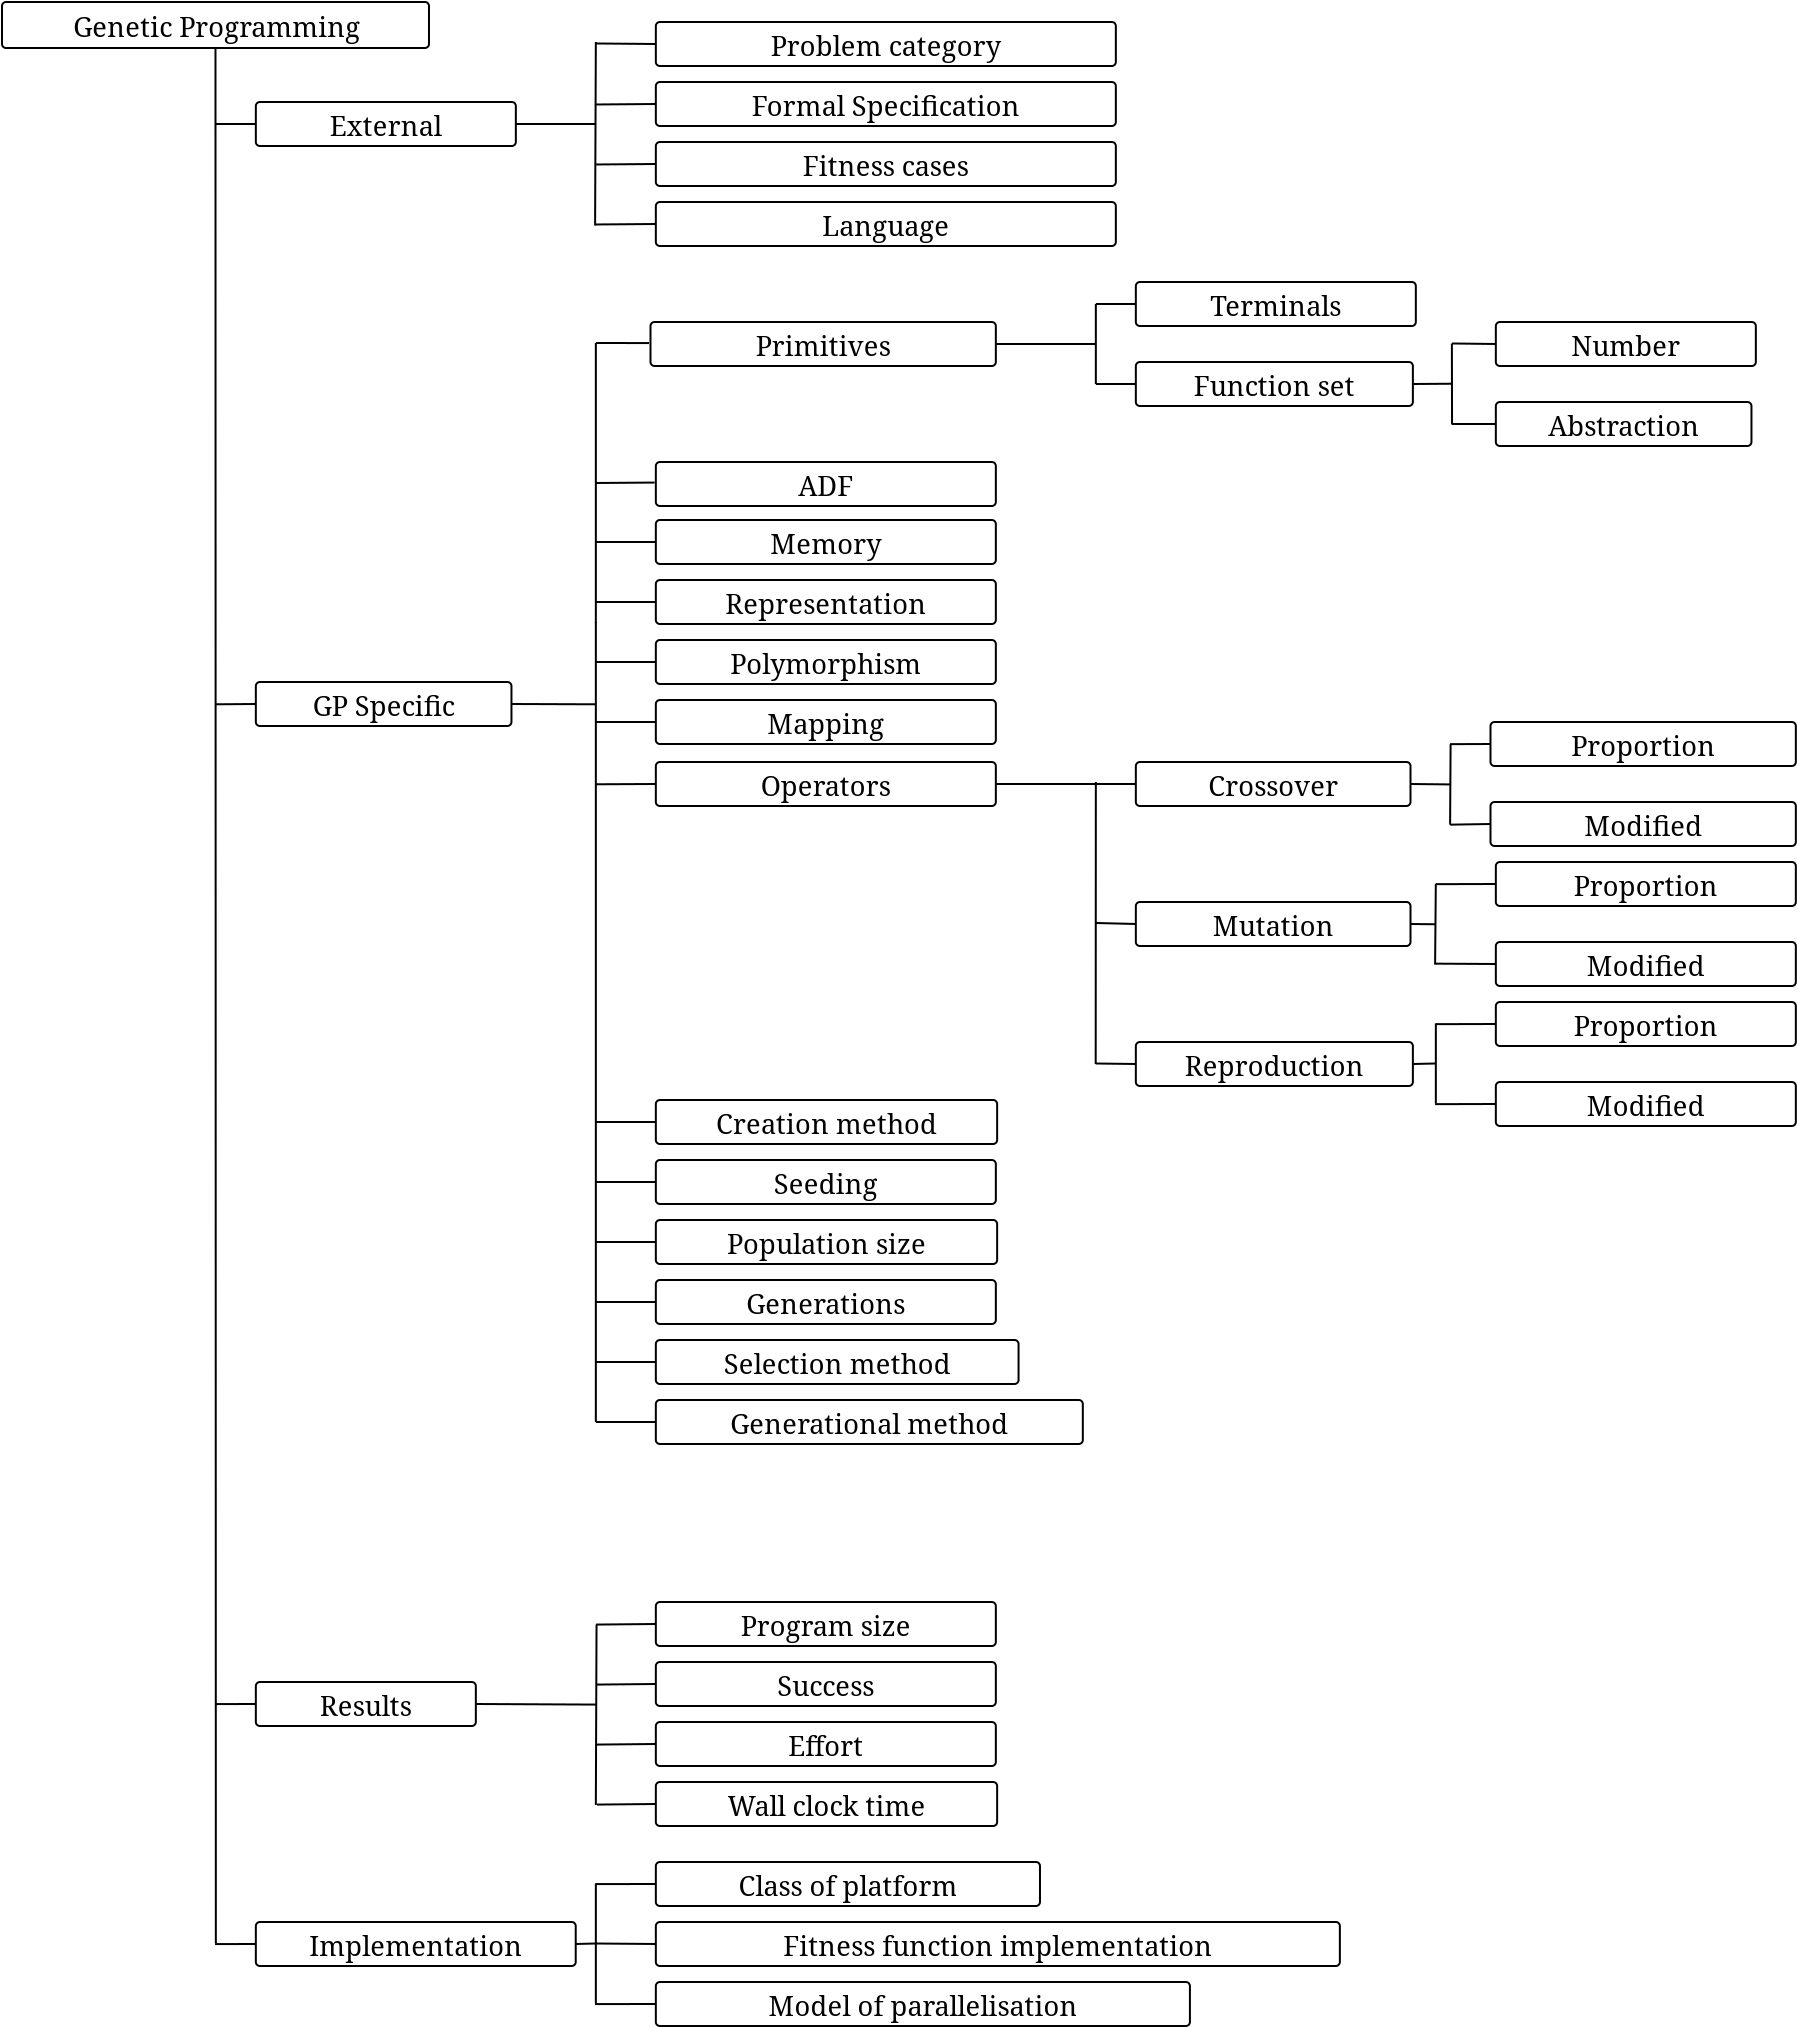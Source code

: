 <?xml version="1.0"?>
<dia:diagram xmlns:dia="http://www.lysator.liu.se/~alla/dia/">
  <dia:layer name="Background" visible="true">
    <dia:object type="Standard - Line" version="0" id="O0">
      <dia:attribute name="obj_pos">
        <dia:point val="7.997,6.099"/>
      </dia:attribute>
      <dia:attribute name="obj_bb">
        <dia:rectangle val="7.947,6.049;10.05,6.15"/>
      </dia:attribute>
      <dia:attribute name="conn_endpoints">
        <dia:point val="7.997,6.099"/>
        <dia:point val="10,6.1"/>
      </dia:attribute>
      <dia:attribute name="numcp">
        <dia:int val="1"/>
      </dia:attribute>
      <dia:connections>
        <dia:connection handle="1" to="O45" connection="7"/>
      </dia:connections>
    </dia:object>
    <dia:object type="Standard - Line" version="0" id="O1">
      <dia:attribute name="obj_pos">
        <dia:point val="27,17.05"/>
      </dia:attribute>
      <dia:attribute name="obj_bb">
        <dia:rectangle val="26.95,17;27.05,31.1"/>
      </dia:attribute>
      <dia:attribute name="conn_endpoints">
        <dia:point val="27,17.05"/>
        <dia:point val="27,31.05"/>
      </dia:attribute>
      <dia:attribute name="numcp">
        <dia:int val="1"/>
      </dia:attribute>
    </dia:object>
    <dia:object type="Standard - Line" version="0" id="O2">
      <dia:attribute name="obj_pos">
        <dia:point val="22.781,35.1"/>
      </dia:attribute>
      <dia:attribute name="obj_bb">
        <dia:rectangle val="22.731,35.05;27.012,35.165"/>
      </dia:attribute>
      <dia:attribute name="conn_endpoints">
        <dia:point val="22.781,35.1"/>
        <dia:point val="26.962,35.115"/>
      </dia:attribute>
      <dia:attribute name="numcp">
        <dia:int val="1"/>
      </dia:attribute>
      <dia:connections>
        <dia:connection handle="0" to="O46" connection="8"/>
      </dia:connections>
    </dia:object>
    <dia:object type="Standard - Line" version="0" id="O3">
      <dia:attribute name="obj_pos">
        <dia:point val="27,17.05"/>
      </dia:attribute>
      <dia:attribute name="obj_bb">
        <dia:rectangle val="26.95,17;29.713,17.103"/>
      </dia:attribute>
      <dia:attribute name="conn_endpoints">
        <dia:point val="27,17.05"/>
        <dia:point val="29.663,17.053"/>
      </dia:attribute>
      <dia:attribute name="numcp">
        <dia:int val="1"/>
      </dia:attribute>
    </dia:object>
    <dia:object type="Standard - Line" version="0" id="O4">
      <dia:attribute name="obj_pos">
        <dia:point val="27,24.05"/>
      </dia:attribute>
      <dia:attribute name="obj_bb">
        <dia:rectangle val="26.95,23.978;29.988,24.1"/>
      </dia:attribute>
      <dia:attribute name="conn_endpoints">
        <dia:point val="27,24.05"/>
        <dia:point val="29.938,24.028"/>
      </dia:attribute>
      <dia:attribute name="numcp">
        <dia:int val="1"/>
      </dia:attribute>
      <dia:connections>
        <dia:connection handle="0" to="O1" connection="0"/>
      </dia:connections>
    </dia:object>
    <dia:object type="Standard - Line" version="0" id="O5">
      <dia:attribute name="obj_pos">
        <dia:point val="27,33"/>
      </dia:attribute>
      <dia:attribute name="obj_bb">
        <dia:rectangle val="26.95,32.95;30.05,33.05"/>
      </dia:attribute>
      <dia:attribute name="conn_endpoints">
        <dia:point val="27,33"/>
        <dia:point val="30,33"/>
      </dia:attribute>
      <dia:attribute name="numcp">
        <dia:int val="1"/>
      </dia:attribute>
      <dia:connections>
        <dia:connection handle="1" to="O48" connection="7"/>
      </dia:connections>
    </dia:object>
    <dia:object type="Standard - Line" version="0" id="O6">
      <dia:attribute name="obj_pos">
        <dia:point val="52,15.1"/>
      </dia:attribute>
      <dia:attribute name="obj_bb">
        <dia:rectangle val="51.95,15.05;54.05,15.15"/>
      </dia:attribute>
      <dia:attribute name="conn_endpoints">
        <dia:point val="52,15.1"/>
        <dia:point val="54,15.1"/>
      </dia:attribute>
      <dia:attribute name="numcp">
        <dia:int val="1"/>
      </dia:attribute>
      <dia:connections>
        <dia:connection handle="1" to="O50" connection="7"/>
      </dia:connections>
    </dia:object>
    <dia:object type="Standard - Line" version="0" id="O7">
      <dia:attribute name="obj_pos">
        <dia:point val="52,19.1"/>
      </dia:attribute>
      <dia:attribute name="obj_bb">
        <dia:rectangle val="51.95,19.05;54.05,19.15"/>
      </dia:attribute>
      <dia:attribute name="conn_endpoints">
        <dia:point val="52,19.1"/>
        <dia:point val="54,19.1"/>
      </dia:attribute>
      <dia:attribute name="numcp">
        <dia:int val="1"/>
      </dia:attribute>
      <dia:connections>
        <dia:connection handle="1" to="O51" connection="7"/>
      </dia:connections>
    </dia:object>
    <dia:object type="Standard - Line" version="0" id="O8">
      <dia:attribute name="obj_pos">
        <dia:point val="47,17.1"/>
      </dia:attribute>
      <dia:attribute name="obj_bb">
        <dia:rectangle val="47,17.1;47,17.1"/>
      </dia:attribute>
      <dia:attribute name="conn_endpoints">
        <dia:point val="47,17.1"/>
        <dia:point val="47,17.1"/>
      </dia:attribute>
      <dia:attribute name="numcp">
        <dia:int val="1"/>
      </dia:attribute>
      <dia:connections>
        <dia:connection handle="0" to="O47" connection="8"/>
        <dia:connection handle="1" to="O8" connection="0"/>
      </dia:connections>
    </dia:object>
    <dia:object type="Standard - Line" version="0" id="O9">
      <dia:attribute name="obj_pos">
        <dia:point val="67.852,19.1"/>
      </dia:attribute>
      <dia:attribute name="obj_bb">
        <dia:rectangle val="57.95,19;67.902,19.15"/>
      </dia:attribute>
      <dia:attribute name="conn_endpoints">
        <dia:point val="67.852,19.1"/>
        <dia:point val="58,19.05"/>
      </dia:attribute>
      <dia:attribute name="numcp">
        <dia:int val="1"/>
      </dia:attribute>
      <dia:connections>
        <dia:connection handle="0" to="O51" connection="8"/>
      </dia:connections>
    </dia:object>
    <dia:object type="Standard - Line" version="0" id="O10">
      <dia:attribute name="obj_pos">
        <dia:point val="69.81,17.074"/>
      </dia:attribute>
      <dia:attribute name="obj_bb">
        <dia:rectangle val="69.76,17.024;72.05,17.15"/>
      </dia:attribute>
      <dia:attribute name="conn_endpoints">
        <dia:point val="69.81,17.074"/>
        <dia:point val="72,17.1"/>
      </dia:attribute>
      <dia:attribute name="numcp">
        <dia:int val="1"/>
      </dia:attribute>
      <dia:connections>
        <dia:connection handle="1" to="O52" connection="7"/>
      </dia:connections>
    </dia:object>
    <dia:object type="Standard - Line" version="0" id="O11">
      <dia:attribute name="obj_pos">
        <dia:point val="72,21.1"/>
      </dia:attribute>
      <dia:attribute name="obj_bb">
        <dia:rectangle val="69.735,21.049;72.05,21.15"/>
      </dia:attribute>
      <dia:attribute name="conn_endpoints">
        <dia:point val="72,21.1"/>
        <dia:point val="69.785,21.099"/>
      </dia:attribute>
      <dia:attribute name="numcp">
        <dia:int val="1"/>
      </dia:attribute>
      <dia:connections>
        <dia:connection handle="0" to="O53" connection="7"/>
      </dia:connections>
    </dia:object>
    <dia:object type="Standard - Line" version="0" id="O12">
      <dia:attribute name="obj_pos">
        <dia:point val="69.802,17.075"/>
      </dia:attribute>
      <dia:attribute name="obj_bb">
        <dia:rectangle val="69.752,17.025;69.86,21.149"/>
      </dia:attribute>
      <dia:attribute name="conn_endpoints">
        <dia:point val="69.802,17.075"/>
        <dia:point val="69.81,21.099"/>
      </dia:attribute>
      <dia:attribute name="numcp">
        <dia:int val="1"/>
      </dia:attribute>
    </dia:object>
    <dia:object type="Standard - Line" version="0" id="O13">
      <dia:attribute name="obj_pos">
        <dia:point val="52,15.1"/>
      </dia:attribute>
      <dia:attribute name="obj_bb">
        <dia:rectangle val="51.95,15.05;52.05,19.15"/>
      </dia:attribute>
      <dia:attribute name="conn_endpoints">
        <dia:point val="52,15.1"/>
        <dia:point val="52,19.1"/>
      </dia:attribute>
      <dia:attribute name="numcp">
        <dia:int val="1"/>
      </dia:attribute>
    </dia:object>
    <dia:object type="Standard - Line" version="0" id="O14">
      <dia:attribute name="obj_pos">
        <dia:point val="27,2"/>
      </dia:attribute>
      <dia:attribute name="obj_bb">
        <dia:rectangle val="26.913,1.95;27.05,11.224"/>
      </dia:attribute>
      <dia:attribute name="conn_endpoints">
        <dia:point val="27,2"/>
        <dia:point val="26.963,11.174"/>
      </dia:attribute>
      <dia:attribute name="numcp">
        <dia:int val="1"/>
      </dia:attribute>
    </dia:object>
    <dia:object type="Standard - Line" version="0" id="O15">
      <dia:attribute name="obj_pos">
        <dia:point val="26.988,2.074"/>
      </dia:attribute>
      <dia:attribute name="obj_bb">
        <dia:rectangle val="26.938,2.024;30.05,2.15"/>
      </dia:attribute>
      <dia:attribute name="conn_endpoints">
        <dia:point val="26.988,2.074"/>
        <dia:point val="30,2.1"/>
      </dia:attribute>
      <dia:attribute name="numcp">
        <dia:int val="1"/>
      </dia:attribute>
      <dia:connections>
        <dia:connection handle="1" to="O58" connection="7"/>
      </dia:connections>
    </dia:object>
    <dia:object type="Standard - Line" version="0" id="O16">
      <dia:attribute name="obj_pos">
        <dia:point val="27.013,5.124"/>
      </dia:attribute>
      <dia:attribute name="obj_bb">
        <dia:rectangle val="26.963,5.05;30.05,5.174"/>
      </dia:attribute>
      <dia:attribute name="conn_endpoints">
        <dia:point val="27.013,5.124"/>
        <dia:point val="30,5.1"/>
      </dia:attribute>
      <dia:attribute name="numcp">
        <dia:int val="1"/>
      </dia:attribute>
      <dia:connections>
        <dia:connection handle="1" to="O61" connection="7"/>
      </dia:connections>
    </dia:object>
    <dia:object type="Standard - Line" version="0" id="O17">
      <dia:attribute name="obj_pos">
        <dia:point val="27.013,8.124"/>
      </dia:attribute>
      <dia:attribute name="obj_bb">
        <dia:rectangle val="26.963,8.05;30.05,8.174"/>
      </dia:attribute>
      <dia:attribute name="conn_endpoints">
        <dia:point val="27.013,8.124"/>
        <dia:point val="30,8.1"/>
      </dia:attribute>
      <dia:attribute name="numcp">
        <dia:int val="1"/>
      </dia:attribute>
      <dia:connections>
        <dia:connection handle="1" to="O60" connection="7"/>
      </dia:connections>
    </dia:object>
    <dia:object type="Standard - Line" version="0" id="O18">
      <dia:attribute name="obj_pos">
        <dia:point val="26.963,11.124"/>
      </dia:attribute>
      <dia:attribute name="obj_bb">
        <dia:rectangle val="26.913,11.05;30.05,11.174"/>
      </dia:attribute>
      <dia:attribute name="conn_endpoints">
        <dia:point val="26.963,11.124"/>
        <dia:point val="30,11.1"/>
      </dia:attribute>
      <dia:attribute name="numcp">
        <dia:int val="1"/>
      </dia:attribute>
      <dia:connections>
        <dia:connection handle="1" to="O59" connection="7"/>
      </dia:connections>
    </dia:object>
    <dia:object type="Standard - Line" version="0" id="O19">
      <dia:attribute name="obj_pos">
        <dia:point val="27.01,84.129"/>
      </dia:attribute>
      <dia:attribute name="obj_bb">
        <dia:rectangle val="26.96,84.05;30.05,84.179"/>
      </dia:attribute>
      <dia:attribute name="conn_endpoints">
        <dia:point val="27.01,84.129"/>
        <dia:point val="30,84.1"/>
      </dia:attribute>
      <dia:attribute name="numcp">
        <dia:int val="1"/>
      </dia:attribute>
      <dia:connections>
        <dia:connection handle="1" to="O71" connection="7"/>
      </dia:connections>
    </dia:object>
    <dia:object type="Standard - Line" version="0" id="O20">
      <dia:attribute name="obj_pos">
        <dia:point val="27.01,81.129"/>
      </dia:attribute>
      <dia:attribute name="obj_bb">
        <dia:rectangle val="26.96,81.05;30.05,81.179"/>
      </dia:attribute>
      <dia:attribute name="conn_endpoints">
        <dia:point val="27.01,81.129"/>
        <dia:point val="30,81.1"/>
      </dia:attribute>
      <dia:attribute name="numcp">
        <dia:int val="1"/>
      </dia:attribute>
      <dia:connections>
        <dia:connection handle="1" to="O68" connection="7"/>
      </dia:connections>
    </dia:object>
    <dia:object type="Standard - Line" version="0" id="O21">
      <dia:attribute name="obj_pos">
        <dia:point val="27.06,90.129"/>
      </dia:attribute>
      <dia:attribute name="obj_bb">
        <dia:rectangle val="27.01,90.05;30.05,90.179"/>
      </dia:attribute>
      <dia:attribute name="conn_endpoints">
        <dia:point val="27.06,90.129"/>
        <dia:point val="30,90.1"/>
      </dia:attribute>
      <dia:attribute name="numcp">
        <dia:int val="1"/>
      </dia:attribute>
      <dia:connections>
        <dia:connection handle="1" to="O69" connection="7"/>
      </dia:connections>
    </dia:object>
    <dia:object type="Standard - Line" version="0" id="O22">
      <dia:attribute name="obj_pos">
        <dia:point val="27,94.075"/>
      </dia:attribute>
      <dia:attribute name="obj_bb">
        <dia:rectangle val="26.95,94.025;27.05,100.125"/>
      </dia:attribute>
      <dia:attribute name="conn_endpoints">
        <dia:point val="27,94.075"/>
        <dia:point val="27,100.075"/>
      </dia:attribute>
      <dia:attribute name="numcp">
        <dia:int val="1"/>
      </dia:attribute>
    </dia:object>
    <dia:object type="Standard - Line" version="0" id="O23">
      <dia:attribute name="obj_pos">
        <dia:point val="21.36,99"/>
      </dia:attribute>
      <dia:attribute name="obj_bb">
        <dia:rectangle val="21.36,99;21.36,99"/>
      </dia:attribute>
      <dia:attribute name="conn_endpoints">
        <dia:point val="21.36,99"/>
        <dia:point val="21.36,99"/>
      </dia:attribute>
      <dia:attribute name="numcp">
        <dia:int val="1"/>
      </dia:attribute>
      <dia:connections>
        <dia:connection handle="0" to="O23" connection="0"/>
        <dia:connection handle="1" to="O23" connection="0"/>
      </dia:connections>
    </dia:object>
    <dia:object type="Standard - Line" version="0" id="O24">
      <dia:attribute name="obj_pos">
        <dia:point val="26.985,94.104"/>
      </dia:attribute>
      <dia:attribute name="obj_bb">
        <dia:rectangle val="26.935,94.05;30.05,94.154"/>
      </dia:attribute>
      <dia:attribute name="conn_endpoints">
        <dia:point val="26.985,94.104"/>
        <dia:point val="30,94.1"/>
      </dia:attribute>
      <dia:attribute name="numcp">
        <dia:int val="1"/>
      </dia:attribute>
      <dia:connections>
        <dia:connection handle="1" to="O73" connection="7"/>
      </dia:connections>
    </dia:object>
    <dia:object type="Standard - Line" version="0" id="O25">
      <dia:attribute name="obj_pos">
        <dia:point val="27,97.075"/>
      </dia:attribute>
      <dia:attribute name="obj_bb">
        <dia:rectangle val="26.95,97.025;30.05,97.15"/>
      </dia:attribute>
      <dia:attribute name="conn_endpoints">
        <dia:point val="27,97.075"/>
        <dia:point val="30,97.1"/>
      </dia:attribute>
      <dia:attribute name="numcp">
        <dia:int val="1"/>
      </dia:attribute>
      <dia:connections>
        <dia:connection handle="0" to="O22" connection="0"/>
        <dia:connection handle="1" to="O75" connection="7"/>
      </dia:connections>
    </dia:object>
    <dia:object type="Standard - Line" version="0" id="O26">
      <dia:attribute name="obj_pos">
        <dia:point val="26.96,100.104"/>
      </dia:attribute>
      <dia:attribute name="obj_bb">
        <dia:rectangle val="26.91,100.05;30.05,100.154"/>
      </dia:attribute>
      <dia:attribute name="conn_endpoints">
        <dia:point val="26.96,100.104"/>
        <dia:point val="30,100.1"/>
      </dia:attribute>
      <dia:attribute name="numcp">
        <dia:int val="1"/>
      </dia:attribute>
      <dia:connections>
        <dia:connection handle="1" to="O74" connection="7"/>
      </dia:connections>
    </dia:object>
    <dia:object type="Standard - Line" version="0" id="O27">
      <dia:attribute name="obj_pos">
        <dia:point val="25.994,97.1"/>
      </dia:attribute>
      <dia:attribute name="obj_bb">
        <dia:rectangle val="25.944,97.025;27.05,97.15"/>
      </dia:attribute>
      <dia:attribute name="conn_endpoints">
        <dia:point val="25.994,97.1"/>
        <dia:point val="27,97.075"/>
      </dia:attribute>
      <dia:attribute name="numcp">
        <dia:int val="1"/>
      </dia:attribute>
      <dia:connections>
        <dia:connection handle="0" to="O72" connection="8"/>
        <dia:connection handle="1" to="O22" connection="0"/>
      </dia:connections>
    </dia:object>
    <dia:object type="Standard - Line" version="0" id="O28">
      <dia:attribute name="obj_pos">
        <dia:point val="27,31"/>
      </dia:attribute>
      <dia:attribute name="obj_bb">
        <dia:rectangle val="26.95,30.95;27.05,71.05"/>
      </dia:attribute>
      <dia:attribute name="conn_endpoints">
        <dia:point val="27,31"/>
        <dia:point val="27,71"/>
      </dia:attribute>
      <dia:attribute name="numcp">
        <dia:int val="1"/>
      </dia:attribute>
    </dia:object>
    <dia:object type="Standard - Line" version="0" id="O29">
      <dia:attribute name="obj_pos">
        <dia:point val="27,27"/>
      </dia:attribute>
      <dia:attribute name="obj_bb">
        <dia:rectangle val="26.95,26.95;30.05,27.05"/>
      </dia:attribute>
      <dia:attribute name="conn_endpoints">
        <dia:point val="27,27"/>
        <dia:point val="30,27"/>
      </dia:attribute>
      <dia:attribute name="numcp">
        <dia:int val="1"/>
      </dia:attribute>
      <dia:connections>
        <dia:connection handle="1" to="O57" connection="7"/>
      </dia:connections>
    </dia:object>
    <dia:object type="Standard - Line" version="0" id="O30">
      <dia:attribute name="obj_pos">
        <dia:point val="27,30"/>
      </dia:attribute>
      <dia:attribute name="obj_bb">
        <dia:rectangle val="26.95,29.95;30.05,30.05"/>
      </dia:attribute>
      <dia:attribute name="conn_endpoints">
        <dia:point val="27,30"/>
        <dia:point val="30,30"/>
      </dia:attribute>
      <dia:attribute name="numcp">
        <dia:int val="1"/>
      </dia:attribute>
      <dia:connections>
        <dia:connection handle="1" to="O56" connection="7"/>
      </dia:connections>
    </dia:object>
    <dia:object type="Standard - Line" version="0" id="O31">
      <dia:attribute name="obj_pos">
        <dia:point val="27,36"/>
      </dia:attribute>
      <dia:attribute name="obj_bb">
        <dia:rectangle val="26.95,35.95;30.05,36.05"/>
      </dia:attribute>
      <dia:attribute name="conn_endpoints">
        <dia:point val="27,36"/>
        <dia:point val="30,36"/>
      </dia:attribute>
      <dia:attribute name="numcp">
        <dia:int val="1"/>
      </dia:attribute>
      <dia:connections>
        <dia:connection handle="1" to="O55" connection="7"/>
      </dia:connections>
    </dia:object>
    <dia:object type="Standard - Line" version="0" id="O32">
      <dia:attribute name="obj_pos">
        <dia:point val="27,71"/>
      </dia:attribute>
      <dia:attribute name="obj_bb">
        <dia:rectangle val="26.95,70.95;30.05,71.05"/>
      </dia:attribute>
      <dia:attribute name="conn_endpoints">
        <dia:point val="27,71"/>
        <dia:point val="30,71"/>
      </dia:attribute>
      <dia:attribute name="numcp">
        <dia:int val="1"/>
      </dia:attribute>
      <dia:connections>
        <dia:connection handle="1" to="O54" connection="7"/>
      </dia:connections>
    </dia:object>
    <dia:object type="Standard - Line" version="0" id="O33">
      <dia:attribute name="obj_pos">
        <dia:point val="7.976,35.115"/>
      </dia:attribute>
      <dia:attribute name="obj_bb">
        <dia:rectangle val="7.926,35.05;10.05,35.165"/>
      </dia:attribute>
      <dia:attribute name="conn_endpoints">
        <dia:point val="7.976,35.115"/>
        <dia:point val="10,35.1"/>
      </dia:attribute>
      <dia:attribute name="numcp">
        <dia:int val="1"/>
      </dia:attribute>
      <dia:connections>
        <dia:connection handle="1" to="O46" connection="7"/>
      </dia:connections>
    </dia:object>
    <dia:object type="Standard - Line" version="0" id="O34">
      <dia:attribute name="obj_pos">
        <dia:point val="7.985,85.104"/>
      </dia:attribute>
      <dia:attribute name="obj_bb">
        <dia:rectangle val="7.935,85.05;10.05,85.154"/>
      </dia:attribute>
      <dia:attribute name="conn_endpoints">
        <dia:point val="7.985,85.104"/>
        <dia:point val="10,85.1"/>
      </dia:attribute>
      <dia:attribute name="numcp">
        <dia:int val="1"/>
      </dia:attribute>
      <dia:connections>
        <dia:connection handle="1" to="O62" connection="7"/>
      </dia:connections>
    </dia:object>
    <dia:object type="Standard - Line" version="0" id="O35">
      <dia:attribute name="obj_pos">
        <dia:point val="7.96,97.104"/>
      </dia:attribute>
      <dia:attribute name="obj_bb">
        <dia:rectangle val="7.91,97.05;10.05,97.154"/>
      </dia:attribute>
      <dia:attribute name="conn_endpoints">
        <dia:point val="7.96,97.104"/>
        <dia:point val="10,97.1"/>
      </dia:attribute>
      <dia:attribute name="numcp">
        <dia:int val="1"/>
      </dia:attribute>
      <dia:connections>
        <dia:connection handle="1" to="O72" connection="7"/>
      </dia:connections>
    </dia:object>
    <dia:object type="Standard - Line" version="0" id="O36">
      <dia:attribute name="obj_pos">
        <dia:point val="27,59"/>
      </dia:attribute>
      <dia:attribute name="obj_bb">
        <dia:rectangle val="26.95,58.95;30.05,59.05"/>
      </dia:attribute>
      <dia:attribute name="conn_endpoints">
        <dia:point val="27,59"/>
        <dia:point val="30,59"/>
      </dia:attribute>
      <dia:attribute name="numcp">
        <dia:int val="1"/>
      </dia:attribute>
      <dia:connections>
        <dia:connection handle="1" to="O64" connection="7"/>
      </dia:connections>
    </dia:object>
    <dia:object type="Standard - Line" version="0" id="O37">
      <dia:attribute name="obj_pos">
        <dia:point val="27,62"/>
      </dia:attribute>
      <dia:attribute name="obj_bb">
        <dia:rectangle val="26.95,61.95;30.05,62.05"/>
      </dia:attribute>
      <dia:attribute name="conn_endpoints">
        <dia:point val="27,62"/>
        <dia:point val="30,62"/>
      </dia:attribute>
      <dia:attribute name="numcp">
        <dia:int val="1"/>
      </dia:attribute>
      <dia:connections>
        <dia:connection handle="1" to="O65" connection="7"/>
      </dia:connections>
    </dia:object>
    <dia:object type="Standard - Line" version="0" id="O38">
      <dia:attribute name="obj_pos">
        <dia:point val="27,65"/>
      </dia:attribute>
      <dia:attribute name="obj_bb">
        <dia:rectangle val="26.95,64.95;30.05,65.05"/>
      </dia:attribute>
      <dia:attribute name="conn_endpoints">
        <dia:point val="27,65"/>
        <dia:point val="30,65"/>
      </dia:attribute>
      <dia:attribute name="numcp">
        <dia:int val="1"/>
      </dia:attribute>
      <dia:connections>
        <dia:connection handle="1" to="O66" connection="7"/>
      </dia:connections>
    </dia:object>
    <dia:object type="Standard - Line" version="0" id="O39">
      <dia:attribute name="obj_pos">
        <dia:point val="27,68"/>
      </dia:attribute>
      <dia:attribute name="obj_bb">
        <dia:rectangle val="26.95,67.95;30.05,68.05"/>
      </dia:attribute>
      <dia:attribute name="conn_endpoints">
        <dia:point val="27,68"/>
        <dia:point val="30,68"/>
      </dia:attribute>
      <dia:attribute name="numcp">
        <dia:int val="1"/>
      </dia:attribute>
      <dia:connections>
        <dia:connection handle="1" to="O67" connection="7"/>
      </dia:connections>
    </dia:object>
    <dia:object type="Standard - Line" version="0" id="O40">
      <dia:attribute name="obj_pos">
        <dia:point val="27.035,87.129"/>
      </dia:attribute>
      <dia:attribute name="obj_bb">
        <dia:rectangle val="26.985,87.05;30.05,87.179"/>
      </dia:attribute>
      <dia:attribute name="conn_endpoints">
        <dia:point val="27.035,87.129"/>
        <dia:point val="30,87.1"/>
      </dia:attribute>
      <dia:attribute name="numcp">
        <dia:int val="1"/>
      </dia:attribute>
      <dia:connections>
        <dia:connection handle="1" to="O70" connection="7"/>
      </dia:connections>
    </dia:object>
    <dia:object type="Standard - Line" version="0" id="O41">
      <dia:attribute name="obj_pos">
        <dia:point val="7.982,2.3"/>
      </dia:attribute>
      <dia:attribute name="obj_bb">
        <dia:rectangle val="7.932,2.25;8.05,97.101"/>
      </dia:attribute>
      <dia:attribute name="conn_endpoints">
        <dia:point val="7.982,2.3"/>
        <dia:point val="8,97.051"/>
      </dia:attribute>
      <dia:attribute name="numcp">
        <dia:int val="1"/>
      </dia:attribute>
      <dia:connections>
        <dia:connection handle="0" to="O44" connection="13"/>
      </dia:connections>
    </dia:object>
    <dia:object type="Standard - Line" version="0" id="O42">
      <dia:attribute name="obj_pos">
        <dia:point val="47,17.1"/>
      </dia:attribute>
      <dia:attribute name="obj_bb">
        <dia:rectangle val="46.95,17.05;52.05,17.15"/>
      </dia:attribute>
      <dia:attribute name="conn_endpoints">
        <dia:point val="47,17.1"/>
        <dia:point val="52,17.1"/>
      </dia:attribute>
      <dia:attribute name="numcp">
        <dia:int val="1"/>
      </dia:attribute>
      <dia:connections>
        <dia:connection handle="0" to="O8" connection="0"/>
        <dia:connection handle="1" to="O13" connection="0"/>
      </dia:connections>
    </dia:object>
    <dia:object type="Standard - Line" version="0" id="O43">
      <dia:attribute name="obj_pos">
        <dia:point val="67.852,19.1"/>
      </dia:attribute>
      <dia:attribute name="obj_bb">
        <dia:rectangle val="67.802,19.037;69.856,19.15"/>
      </dia:attribute>
      <dia:attribute name="conn_endpoints">
        <dia:point val="67.852,19.1"/>
        <dia:point val="69.806,19.087"/>
      </dia:attribute>
      <dia:attribute name="numcp">
        <dia:int val="1"/>
      </dia:attribute>
      <dia:connections>
        <dia:connection handle="0" to="O51" connection="8"/>
        <dia:connection handle="1" to="O12" connection="0"/>
      </dia:connections>
    </dia:object>
    <dia:object type="Flowchart - Box" version="0" id="O44">
      <dia:attribute name="obj_pos">
        <dia:point val="-2.692,0"/>
      </dia:attribute>
      <dia:attribute name="obj_bb">
        <dia:rectangle val="-2.743,-0.05;18.706,2.35"/>
      </dia:attribute>
      <dia:attribute name="elem_corner">
        <dia:point val="-2.692,0"/>
      </dia:attribute>
      <dia:attribute name="elem_width">
        <dia:real val="21.349"/>
      </dia:attribute>
      <dia:attribute name="elem_height">
        <dia:real val="2.3"/>
      </dia:attribute>
      <dia:attribute name="show_background">
        <dia:boolean val="true"/>
      </dia:attribute>
      <dia:attribute name="corner_radius">
        <dia:real val="0.2"/>
      </dia:attribute>
      <dia:attribute name="padding">
        <dia:real val="0.2"/>
      </dia:attribute>
      <dia:attribute name="text">
        <dia:composite type="text">
          <dia:attribute name="string">
            <dia:string>#Genetic Programming#</dia:string>
          </dia:attribute>
          <dia:attribute name="font">
            <dia:font name="Times-Roman"/>
          </dia:attribute>
          <dia:attribute name="height">
            <dia:real val="1.7"/>
          </dia:attribute>
          <dia:attribute name="pos">
            <dia:point val="7.982,1.664"/>
          </dia:attribute>
          <dia:attribute name="color">
            <dia:color val="#000000"/>
          </dia:attribute>
          <dia:attribute name="alignment">
            <dia:enum val="1"/>
          </dia:attribute>
        </dia:composite>
      </dia:attribute>
    </dia:object>
    <dia:object type="Flowchart - Box" version="0" id="O45">
      <dia:attribute name="obj_pos">
        <dia:point val="10,5"/>
      </dia:attribute>
      <dia:attribute name="obj_bb">
        <dia:rectangle val="9.95,4.95;23.05,7.25"/>
      </dia:attribute>
      <dia:attribute name="elem_corner">
        <dia:point val="10,5"/>
      </dia:attribute>
      <dia:attribute name="elem_width">
        <dia:real val="13"/>
      </dia:attribute>
      <dia:attribute name="elem_height">
        <dia:real val="2.2"/>
      </dia:attribute>
      <dia:attribute name="show_background">
        <dia:boolean val="true"/>
      </dia:attribute>
      <dia:attribute name="corner_radius">
        <dia:real val="0.2"/>
      </dia:attribute>
      <dia:attribute name="padding">
        <dia:real val="0.2"/>
      </dia:attribute>
      <dia:attribute name="text">
        <dia:composite type="text">
          <dia:attribute name="string">
            <dia:string>#External#</dia:string>
          </dia:attribute>
          <dia:attribute name="font">
            <dia:font name="Times-Roman"/>
          </dia:attribute>
          <dia:attribute name="height">
            <dia:real val="1.7"/>
          </dia:attribute>
          <dia:attribute name="pos">
            <dia:point val="16.5,6.614"/>
          </dia:attribute>
          <dia:attribute name="color">
            <dia:color val="#000000"/>
          </dia:attribute>
          <dia:attribute name="alignment">
            <dia:enum val="1"/>
          </dia:attribute>
        </dia:composite>
      </dia:attribute>
    </dia:object>
    <dia:object type="Flowchart - Box" version="0" id="O46">
      <dia:attribute name="obj_pos">
        <dia:point val="10,34"/>
      </dia:attribute>
      <dia:attribute name="obj_bb">
        <dia:rectangle val="9.95,33.95;22.831,36.25"/>
      </dia:attribute>
      <dia:attribute name="elem_corner">
        <dia:point val="10,34"/>
      </dia:attribute>
      <dia:attribute name="elem_width">
        <dia:real val="12.781"/>
      </dia:attribute>
      <dia:attribute name="elem_height">
        <dia:real val="2.2"/>
      </dia:attribute>
      <dia:attribute name="show_background">
        <dia:boolean val="true"/>
      </dia:attribute>
      <dia:attribute name="corner_radius">
        <dia:real val="0.2"/>
      </dia:attribute>
      <dia:attribute name="padding">
        <dia:real val="0.2"/>
      </dia:attribute>
      <dia:attribute name="text">
        <dia:composite type="text">
          <dia:attribute name="string">
            <dia:string>#GP Specific#</dia:string>
          </dia:attribute>
          <dia:attribute name="font">
            <dia:font name="Times-Roman"/>
          </dia:attribute>
          <dia:attribute name="height">
            <dia:real val="1.7"/>
          </dia:attribute>
          <dia:attribute name="pos">
            <dia:point val="16.39,35.614"/>
          </dia:attribute>
          <dia:attribute name="color">
            <dia:color val="#000000"/>
          </dia:attribute>
          <dia:attribute name="alignment">
            <dia:enum val="1"/>
          </dia:attribute>
        </dia:composite>
      </dia:attribute>
    </dia:object>
    <dia:object type="Flowchart - Box" version="0" id="O47">
      <dia:attribute name="obj_pos">
        <dia:point val="29.733,16"/>
      </dia:attribute>
      <dia:attribute name="obj_bb">
        <dia:rectangle val="29.683,15.95;47.05,18.25"/>
      </dia:attribute>
      <dia:attribute name="elem_corner">
        <dia:point val="29.733,16"/>
      </dia:attribute>
      <dia:attribute name="elem_width">
        <dia:real val="17.267"/>
      </dia:attribute>
      <dia:attribute name="elem_height">
        <dia:real val="2.2"/>
      </dia:attribute>
      <dia:attribute name="show_background">
        <dia:boolean val="true"/>
      </dia:attribute>
      <dia:attribute name="corner_radius">
        <dia:real val="0.2"/>
      </dia:attribute>
      <dia:attribute name="padding">
        <dia:real val="0.2"/>
      </dia:attribute>
      <dia:attribute name="text">
        <dia:composite type="text">
          <dia:attribute name="string">
            <dia:string>#Primitives#</dia:string>
          </dia:attribute>
          <dia:attribute name="font">
            <dia:font name="Times-Roman"/>
          </dia:attribute>
          <dia:attribute name="height">
            <dia:real val="1.7"/>
          </dia:attribute>
          <dia:attribute name="pos">
            <dia:point val="38.367,17.614"/>
          </dia:attribute>
          <dia:attribute name="color">
            <dia:color val="#000000"/>
          </dia:attribute>
          <dia:attribute name="alignment">
            <dia:enum val="1"/>
          </dia:attribute>
        </dia:composite>
      </dia:attribute>
    </dia:object>
    <dia:object type="Flowchart - Box" version="0" id="O48">
      <dia:attribute name="obj_pos">
        <dia:point val="30,31.9"/>
      </dia:attribute>
      <dia:attribute name="obj_bb">
        <dia:rectangle val="29.95,31.85;47.05,34.15"/>
      </dia:attribute>
      <dia:attribute name="elem_corner">
        <dia:point val="30,31.9"/>
      </dia:attribute>
      <dia:attribute name="elem_width">
        <dia:real val="17"/>
      </dia:attribute>
      <dia:attribute name="elem_height">
        <dia:real val="2.2"/>
      </dia:attribute>
      <dia:attribute name="show_background">
        <dia:boolean val="true"/>
      </dia:attribute>
      <dia:attribute name="corner_radius">
        <dia:real val="0.2"/>
      </dia:attribute>
      <dia:attribute name="padding">
        <dia:real val="0.2"/>
      </dia:attribute>
      <dia:attribute name="text">
        <dia:composite type="text">
          <dia:attribute name="string">
            <dia:string>#Polymorphism#</dia:string>
          </dia:attribute>
          <dia:attribute name="font">
            <dia:font name="Times-Roman"/>
          </dia:attribute>
          <dia:attribute name="height">
            <dia:real val="1.7"/>
          </dia:attribute>
          <dia:attribute name="pos">
            <dia:point val="38.5,33.514"/>
          </dia:attribute>
          <dia:attribute name="color">
            <dia:color val="#000000"/>
          </dia:attribute>
          <dia:attribute name="alignment">
            <dia:enum val="1"/>
          </dia:attribute>
        </dia:composite>
      </dia:attribute>
    </dia:object>
    <dia:object type="Flowchart - Box" version="0" id="O49">
      <dia:attribute name="obj_pos">
        <dia:point val="30,23"/>
      </dia:attribute>
      <dia:attribute name="obj_bb">
        <dia:rectangle val="29.95,22.95;47.05,25.25"/>
      </dia:attribute>
      <dia:attribute name="elem_corner">
        <dia:point val="30,23"/>
      </dia:attribute>
      <dia:attribute name="elem_width">
        <dia:real val="17"/>
      </dia:attribute>
      <dia:attribute name="elem_height">
        <dia:real val="2.2"/>
      </dia:attribute>
      <dia:attribute name="show_background">
        <dia:boolean val="true"/>
      </dia:attribute>
      <dia:attribute name="corner_radius">
        <dia:real val="0.2"/>
      </dia:attribute>
      <dia:attribute name="padding">
        <dia:real val="0.2"/>
      </dia:attribute>
      <dia:attribute name="text">
        <dia:composite type="text">
          <dia:attribute name="string">
            <dia:string>#ADF#</dia:string>
          </dia:attribute>
          <dia:attribute name="font">
            <dia:font name="Times-Roman"/>
          </dia:attribute>
          <dia:attribute name="height">
            <dia:real val="1.7"/>
          </dia:attribute>
          <dia:attribute name="pos">
            <dia:point val="38.5,24.614"/>
          </dia:attribute>
          <dia:attribute name="color">
            <dia:color val="#000000"/>
          </dia:attribute>
          <dia:attribute name="alignment">
            <dia:enum val="1"/>
          </dia:attribute>
        </dia:composite>
      </dia:attribute>
    </dia:object>
    <dia:object type="Flowchart - Box" version="0" id="O50">
      <dia:attribute name="obj_pos">
        <dia:point val="54,14"/>
      </dia:attribute>
      <dia:attribute name="obj_bb">
        <dia:rectangle val="53.95,13.95;68.05,16.25"/>
      </dia:attribute>
      <dia:attribute name="elem_corner">
        <dia:point val="54,14"/>
      </dia:attribute>
      <dia:attribute name="elem_width">
        <dia:real val="14"/>
      </dia:attribute>
      <dia:attribute name="elem_height">
        <dia:real val="2.2"/>
      </dia:attribute>
      <dia:attribute name="show_background">
        <dia:boolean val="true"/>
      </dia:attribute>
      <dia:attribute name="corner_radius">
        <dia:real val="0.2"/>
      </dia:attribute>
      <dia:attribute name="padding">
        <dia:real val="0.2"/>
      </dia:attribute>
      <dia:attribute name="text">
        <dia:composite type="text">
          <dia:attribute name="string">
            <dia:string>#Terminals#</dia:string>
          </dia:attribute>
          <dia:attribute name="font">
            <dia:font name="Times-Roman"/>
          </dia:attribute>
          <dia:attribute name="height">
            <dia:real val="1.7"/>
          </dia:attribute>
          <dia:attribute name="pos">
            <dia:point val="61,15.614"/>
          </dia:attribute>
          <dia:attribute name="color">
            <dia:color val="#000000"/>
          </dia:attribute>
          <dia:attribute name="alignment">
            <dia:enum val="1"/>
          </dia:attribute>
        </dia:composite>
      </dia:attribute>
    </dia:object>
    <dia:object type="Flowchart - Box" version="0" id="O51">
      <dia:attribute name="obj_pos">
        <dia:point val="54,18"/>
      </dia:attribute>
      <dia:attribute name="obj_bb">
        <dia:rectangle val="53.95,17.95;67.902,20.25"/>
      </dia:attribute>
      <dia:attribute name="elem_corner">
        <dia:point val="54,18"/>
      </dia:attribute>
      <dia:attribute name="elem_width">
        <dia:real val="13.852"/>
      </dia:attribute>
      <dia:attribute name="elem_height">
        <dia:real val="2.2"/>
      </dia:attribute>
      <dia:attribute name="show_background">
        <dia:boolean val="true"/>
      </dia:attribute>
      <dia:attribute name="corner_radius">
        <dia:real val="0.2"/>
      </dia:attribute>
      <dia:attribute name="padding">
        <dia:real val="0.2"/>
      </dia:attribute>
      <dia:attribute name="text">
        <dia:composite type="text">
          <dia:attribute name="string">
            <dia:string>#Function set#</dia:string>
          </dia:attribute>
          <dia:attribute name="font">
            <dia:font name="Times-Roman"/>
          </dia:attribute>
          <dia:attribute name="height">
            <dia:real val="1.7"/>
          </dia:attribute>
          <dia:attribute name="pos">
            <dia:point val="60.926,19.614"/>
          </dia:attribute>
          <dia:attribute name="color">
            <dia:color val="#000000"/>
          </dia:attribute>
          <dia:attribute name="alignment">
            <dia:enum val="1"/>
          </dia:attribute>
        </dia:composite>
      </dia:attribute>
    </dia:object>
    <dia:object type="Flowchart - Box" version="0" id="O52">
      <dia:attribute name="obj_pos">
        <dia:point val="72,16"/>
      </dia:attribute>
      <dia:attribute name="obj_bb">
        <dia:rectangle val="71.95,15.95;85.05,18.25"/>
      </dia:attribute>
      <dia:attribute name="elem_corner">
        <dia:point val="72,16"/>
      </dia:attribute>
      <dia:attribute name="elem_width">
        <dia:real val="13"/>
      </dia:attribute>
      <dia:attribute name="elem_height">
        <dia:real val="2.2"/>
      </dia:attribute>
      <dia:attribute name="show_background">
        <dia:boolean val="true"/>
      </dia:attribute>
      <dia:attribute name="corner_radius">
        <dia:real val="0.2"/>
      </dia:attribute>
      <dia:attribute name="padding">
        <dia:real val="0.2"/>
      </dia:attribute>
      <dia:attribute name="text">
        <dia:composite type="text">
          <dia:attribute name="string">
            <dia:string>#Number#</dia:string>
          </dia:attribute>
          <dia:attribute name="font">
            <dia:font name="Times-Roman"/>
          </dia:attribute>
          <dia:attribute name="height">
            <dia:real val="1.7"/>
          </dia:attribute>
          <dia:attribute name="pos">
            <dia:point val="78.5,17.614"/>
          </dia:attribute>
          <dia:attribute name="color">
            <dia:color val="#000000"/>
          </dia:attribute>
          <dia:attribute name="alignment">
            <dia:enum val="1"/>
          </dia:attribute>
        </dia:composite>
      </dia:attribute>
    </dia:object>
    <dia:object type="Flowchart - Box" version="0" id="O53">
      <dia:attribute name="obj_pos">
        <dia:point val="72,20"/>
      </dia:attribute>
      <dia:attribute name="obj_bb">
        <dia:rectangle val="71.95,19.95;84.831,22.25"/>
      </dia:attribute>
      <dia:attribute name="elem_corner">
        <dia:point val="72,20"/>
      </dia:attribute>
      <dia:attribute name="elem_width">
        <dia:real val="12.781"/>
      </dia:attribute>
      <dia:attribute name="elem_height">
        <dia:real val="2.2"/>
      </dia:attribute>
      <dia:attribute name="show_background">
        <dia:boolean val="true"/>
      </dia:attribute>
      <dia:attribute name="corner_radius">
        <dia:real val="0.2"/>
      </dia:attribute>
      <dia:attribute name="padding">
        <dia:real val="0.2"/>
      </dia:attribute>
      <dia:attribute name="text">
        <dia:composite type="text">
          <dia:attribute name="string">
            <dia:string>#Abstraction#</dia:string>
          </dia:attribute>
          <dia:attribute name="font">
            <dia:font name="Times-Roman"/>
          </dia:attribute>
          <dia:attribute name="height">
            <dia:real val="1.7"/>
          </dia:attribute>
          <dia:attribute name="pos">
            <dia:point val="78.391,21.614"/>
          </dia:attribute>
          <dia:attribute name="color">
            <dia:color val="#000000"/>
          </dia:attribute>
          <dia:attribute name="alignment">
            <dia:enum val="1"/>
          </dia:attribute>
        </dia:composite>
      </dia:attribute>
    </dia:object>
    <dia:object type="Flowchart - Box" version="0" id="O54">
      <dia:attribute name="obj_pos">
        <dia:point val="30,69.9"/>
      </dia:attribute>
      <dia:attribute name="obj_bb">
        <dia:rectangle val="29.95,69.85;51.399,72.15"/>
      </dia:attribute>
      <dia:attribute name="elem_corner">
        <dia:point val="30,69.9"/>
      </dia:attribute>
      <dia:attribute name="elem_width">
        <dia:real val="21.349"/>
      </dia:attribute>
      <dia:attribute name="elem_height">
        <dia:real val="2.2"/>
      </dia:attribute>
      <dia:attribute name="show_background">
        <dia:boolean val="true"/>
      </dia:attribute>
      <dia:attribute name="corner_radius">
        <dia:real val="0.2"/>
      </dia:attribute>
      <dia:attribute name="padding">
        <dia:real val="0.2"/>
      </dia:attribute>
      <dia:attribute name="text">
        <dia:composite type="text">
          <dia:attribute name="string">
            <dia:string>#Generational method#</dia:string>
          </dia:attribute>
          <dia:attribute name="font">
            <dia:font name="Times-Roman"/>
          </dia:attribute>
          <dia:attribute name="height">
            <dia:real val="1.7"/>
          </dia:attribute>
          <dia:attribute name="pos">
            <dia:point val="40.675,71.514"/>
          </dia:attribute>
          <dia:attribute name="color">
            <dia:color val="#000000"/>
          </dia:attribute>
          <dia:attribute name="alignment">
            <dia:enum val="1"/>
          </dia:attribute>
        </dia:composite>
      </dia:attribute>
    </dia:object>
    <dia:object type="Flowchart - Box" version="0" id="O55">
      <dia:attribute name="obj_pos">
        <dia:point val="30,34.9"/>
      </dia:attribute>
      <dia:attribute name="obj_bb">
        <dia:rectangle val="29.95,34.85;47.05,37.15"/>
      </dia:attribute>
      <dia:attribute name="elem_corner">
        <dia:point val="30,34.9"/>
      </dia:attribute>
      <dia:attribute name="elem_width">
        <dia:real val="17"/>
      </dia:attribute>
      <dia:attribute name="elem_height">
        <dia:real val="2.2"/>
      </dia:attribute>
      <dia:attribute name="show_background">
        <dia:boolean val="true"/>
      </dia:attribute>
      <dia:attribute name="corner_radius">
        <dia:real val="0.2"/>
      </dia:attribute>
      <dia:attribute name="padding">
        <dia:real val="0.2"/>
      </dia:attribute>
      <dia:attribute name="text">
        <dia:composite type="text">
          <dia:attribute name="string">
            <dia:string>#Mapping#</dia:string>
          </dia:attribute>
          <dia:attribute name="font">
            <dia:font name="Times-Roman"/>
          </dia:attribute>
          <dia:attribute name="height">
            <dia:real val="1.7"/>
          </dia:attribute>
          <dia:attribute name="pos">
            <dia:point val="38.5,36.514"/>
          </dia:attribute>
          <dia:attribute name="color">
            <dia:color val="#000000"/>
          </dia:attribute>
          <dia:attribute name="alignment">
            <dia:enum val="1"/>
          </dia:attribute>
        </dia:composite>
      </dia:attribute>
    </dia:object>
    <dia:object type="Flowchart - Box" version="0" id="O56">
      <dia:attribute name="obj_pos">
        <dia:point val="30,28.9"/>
      </dia:attribute>
      <dia:attribute name="obj_bb">
        <dia:rectangle val="29.95,28.85;47.05,31.15"/>
      </dia:attribute>
      <dia:attribute name="elem_corner">
        <dia:point val="30,28.9"/>
      </dia:attribute>
      <dia:attribute name="elem_width">
        <dia:real val="17"/>
      </dia:attribute>
      <dia:attribute name="elem_height">
        <dia:real val="2.2"/>
      </dia:attribute>
      <dia:attribute name="show_background">
        <dia:boolean val="true"/>
      </dia:attribute>
      <dia:attribute name="corner_radius">
        <dia:real val="0.2"/>
      </dia:attribute>
      <dia:attribute name="padding">
        <dia:real val="0.2"/>
      </dia:attribute>
      <dia:attribute name="text">
        <dia:composite type="text">
          <dia:attribute name="string">
            <dia:string>#Representation#</dia:string>
          </dia:attribute>
          <dia:attribute name="font">
            <dia:font name="Times-Roman"/>
          </dia:attribute>
          <dia:attribute name="height">
            <dia:real val="1.7"/>
          </dia:attribute>
          <dia:attribute name="pos">
            <dia:point val="38.5,30.514"/>
          </dia:attribute>
          <dia:attribute name="color">
            <dia:color val="#000000"/>
          </dia:attribute>
          <dia:attribute name="alignment">
            <dia:enum val="1"/>
          </dia:attribute>
        </dia:composite>
      </dia:attribute>
    </dia:object>
    <dia:object type="Flowchart - Box" version="0" id="O57">
      <dia:attribute name="obj_pos">
        <dia:point val="30,25.9"/>
      </dia:attribute>
      <dia:attribute name="obj_bb">
        <dia:rectangle val="29.95,25.85;47.05,28.15"/>
      </dia:attribute>
      <dia:attribute name="elem_corner">
        <dia:point val="30,25.9"/>
      </dia:attribute>
      <dia:attribute name="elem_width">
        <dia:real val="17"/>
      </dia:attribute>
      <dia:attribute name="elem_height">
        <dia:real val="2.2"/>
      </dia:attribute>
      <dia:attribute name="show_background">
        <dia:boolean val="true"/>
      </dia:attribute>
      <dia:attribute name="corner_radius">
        <dia:real val="0.2"/>
      </dia:attribute>
      <dia:attribute name="padding">
        <dia:real val="0.2"/>
      </dia:attribute>
      <dia:attribute name="text">
        <dia:composite type="text">
          <dia:attribute name="string">
            <dia:string>#Memory#</dia:string>
          </dia:attribute>
          <dia:attribute name="font">
            <dia:font name="Times-Roman"/>
          </dia:attribute>
          <dia:attribute name="height">
            <dia:real val="1.7"/>
          </dia:attribute>
          <dia:attribute name="pos">
            <dia:point val="38.5,27.514"/>
          </dia:attribute>
          <dia:attribute name="color">
            <dia:color val="#000000"/>
          </dia:attribute>
          <dia:attribute name="alignment">
            <dia:enum val="1"/>
          </dia:attribute>
        </dia:composite>
      </dia:attribute>
    </dia:object>
    <dia:object type="Flowchart - Box" version="0" id="O58">
      <dia:attribute name="obj_pos">
        <dia:point val="30,1"/>
      </dia:attribute>
      <dia:attribute name="obj_bb">
        <dia:rectangle val="29.95,0.95;53.05,3.25"/>
      </dia:attribute>
      <dia:attribute name="elem_corner">
        <dia:point val="30,1"/>
      </dia:attribute>
      <dia:attribute name="elem_width">
        <dia:real val="23"/>
      </dia:attribute>
      <dia:attribute name="elem_height">
        <dia:real val="2.2"/>
      </dia:attribute>
      <dia:attribute name="show_background">
        <dia:boolean val="true"/>
      </dia:attribute>
      <dia:attribute name="corner_radius">
        <dia:real val="0.2"/>
      </dia:attribute>
      <dia:attribute name="padding">
        <dia:real val="0.2"/>
      </dia:attribute>
      <dia:attribute name="text">
        <dia:composite type="text">
          <dia:attribute name="string">
            <dia:string>#Problem category#</dia:string>
          </dia:attribute>
          <dia:attribute name="font">
            <dia:font name="Times-Roman"/>
          </dia:attribute>
          <dia:attribute name="height">
            <dia:real val="1.7"/>
          </dia:attribute>
          <dia:attribute name="pos">
            <dia:point val="41.5,2.614"/>
          </dia:attribute>
          <dia:attribute name="color">
            <dia:color val="#000000"/>
          </dia:attribute>
          <dia:attribute name="alignment">
            <dia:enum val="1"/>
          </dia:attribute>
        </dia:composite>
      </dia:attribute>
    </dia:object>
    <dia:object type="Flowchart - Box" version="0" id="O59">
      <dia:attribute name="obj_pos">
        <dia:point val="30,10"/>
      </dia:attribute>
      <dia:attribute name="obj_bb">
        <dia:rectangle val="29.95,9.95;53.05,12.25"/>
      </dia:attribute>
      <dia:attribute name="elem_corner">
        <dia:point val="30,10"/>
      </dia:attribute>
      <dia:attribute name="elem_width">
        <dia:real val="23"/>
      </dia:attribute>
      <dia:attribute name="elem_height">
        <dia:real val="2.2"/>
      </dia:attribute>
      <dia:attribute name="show_background">
        <dia:boolean val="true"/>
      </dia:attribute>
      <dia:attribute name="corner_radius">
        <dia:real val="0.2"/>
      </dia:attribute>
      <dia:attribute name="padding">
        <dia:real val="0.2"/>
      </dia:attribute>
      <dia:attribute name="text">
        <dia:composite type="text">
          <dia:attribute name="string">
            <dia:string>#Language#</dia:string>
          </dia:attribute>
          <dia:attribute name="font">
            <dia:font name="Times-Roman"/>
          </dia:attribute>
          <dia:attribute name="height">
            <dia:real val="1.7"/>
          </dia:attribute>
          <dia:attribute name="pos">
            <dia:point val="41.5,11.614"/>
          </dia:attribute>
          <dia:attribute name="color">
            <dia:color val="#000000"/>
          </dia:attribute>
          <dia:attribute name="alignment">
            <dia:enum val="1"/>
          </dia:attribute>
        </dia:composite>
      </dia:attribute>
    </dia:object>
    <dia:object type="Flowchart - Box" version="0" id="O60">
      <dia:attribute name="obj_pos">
        <dia:point val="30,7"/>
      </dia:attribute>
      <dia:attribute name="obj_bb">
        <dia:rectangle val="29.95,6.95;53.05,9.25"/>
      </dia:attribute>
      <dia:attribute name="elem_corner">
        <dia:point val="30,7"/>
      </dia:attribute>
      <dia:attribute name="elem_width">
        <dia:real val="23"/>
      </dia:attribute>
      <dia:attribute name="elem_height">
        <dia:real val="2.2"/>
      </dia:attribute>
      <dia:attribute name="show_background">
        <dia:boolean val="true"/>
      </dia:attribute>
      <dia:attribute name="corner_radius">
        <dia:real val="0.2"/>
      </dia:attribute>
      <dia:attribute name="padding">
        <dia:real val="0.2"/>
      </dia:attribute>
      <dia:attribute name="text">
        <dia:composite type="text">
          <dia:attribute name="string">
            <dia:string>#Fitness cases#</dia:string>
          </dia:attribute>
          <dia:attribute name="font">
            <dia:font name="Times-Roman"/>
          </dia:attribute>
          <dia:attribute name="height">
            <dia:real val="1.7"/>
          </dia:attribute>
          <dia:attribute name="pos">
            <dia:point val="41.5,8.614"/>
          </dia:attribute>
          <dia:attribute name="color">
            <dia:color val="#000000"/>
          </dia:attribute>
          <dia:attribute name="alignment">
            <dia:enum val="1"/>
          </dia:attribute>
        </dia:composite>
      </dia:attribute>
    </dia:object>
    <dia:object type="Flowchart - Box" version="0" id="O61">
      <dia:attribute name="obj_pos">
        <dia:point val="30,4"/>
      </dia:attribute>
      <dia:attribute name="obj_bb">
        <dia:rectangle val="29.95,3.95;53.05,6.25"/>
      </dia:attribute>
      <dia:attribute name="elem_corner">
        <dia:point val="30,4"/>
      </dia:attribute>
      <dia:attribute name="elem_width">
        <dia:real val="23"/>
      </dia:attribute>
      <dia:attribute name="elem_height">
        <dia:real val="2.2"/>
      </dia:attribute>
      <dia:attribute name="show_background">
        <dia:boolean val="true"/>
      </dia:attribute>
      <dia:attribute name="corner_radius">
        <dia:real val="0.2"/>
      </dia:attribute>
      <dia:attribute name="padding">
        <dia:real val="0.2"/>
      </dia:attribute>
      <dia:attribute name="text">
        <dia:composite type="text">
          <dia:attribute name="string">
            <dia:string>#Formal Specification#</dia:string>
          </dia:attribute>
          <dia:attribute name="font">
            <dia:font name="Times-Roman"/>
          </dia:attribute>
          <dia:attribute name="height">
            <dia:real val="1.7"/>
          </dia:attribute>
          <dia:attribute name="pos">
            <dia:point val="41.5,5.614"/>
          </dia:attribute>
          <dia:attribute name="color">
            <dia:color val="#000000"/>
          </dia:attribute>
          <dia:attribute name="alignment">
            <dia:enum val="1"/>
          </dia:attribute>
        </dia:composite>
      </dia:attribute>
    </dia:object>
    <dia:object type="Flowchart - Box" version="0" id="O62">
      <dia:attribute name="obj_pos">
        <dia:point val="10,84"/>
      </dia:attribute>
      <dia:attribute name="obj_bb">
        <dia:rectangle val="9.95,83.95;21.05,86.25"/>
      </dia:attribute>
      <dia:attribute name="elem_corner">
        <dia:point val="10,84"/>
      </dia:attribute>
      <dia:attribute name="elem_width">
        <dia:real val="11"/>
      </dia:attribute>
      <dia:attribute name="elem_height">
        <dia:real val="2.2"/>
      </dia:attribute>
      <dia:attribute name="show_background">
        <dia:boolean val="true"/>
      </dia:attribute>
      <dia:attribute name="corner_radius">
        <dia:real val="0.2"/>
      </dia:attribute>
      <dia:attribute name="padding">
        <dia:real val="0.2"/>
      </dia:attribute>
      <dia:attribute name="text">
        <dia:composite type="text">
          <dia:attribute name="string">
            <dia:string>#Results#</dia:string>
          </dia:attribute>
          <dia:attribute name="font">
            <dia:font name="Times-Roman"/>
          </dia:attribute>
          <dia:attribute name="height">
            <dia:real val="1.7"/>
          </dia:attribute>
          <dia:attribute name="pos">
            <dia:point val="15.5,85.614"/>
          </dia:attribute>
          <dia:attribute name="color">
            <dia:color val="#000000"/>
          </dia:attribute>
          <dia:attribute name="alignment">
            <dia:enum val="1"/>
          </dia:attribute>
        </dia:composite>
      </dia:attribute>
    </dia:object>
    <dia:object type="Flowchart - Box" version="0" id="O63">
      <dia:attribute name="obj_pos">
        <dia:point val="30,54.9"/>
      </dia:attribute>
      <dia:attribute name="obj_bb">
        <dia:rectangle val="29.95,54.85;47.115,57.15"/>
      </dia:attribute>
      <dia:attribute name="elem_corner">
        <dia:point val="30,54.9"/>
      </dia:attribute>
      <dia:attribute name="elem_width">
        <dia:real val="17.065"/>
      </dia:attribute>
      <dia:attribute name="elem_height">
        <dia:real val="2.2"/>
      </dia:attribute>
      <dia:attribute name="show_background">
        <dia:boolean val="true"/>
      </dia:attribute>
      <dia:attribute name="corner_radius">
        <dia:real val="0.2"/>
      </dia:attribute>
      <dia:attribute name="padding">
        <dia:real val="0.2"/>
      </dia:attribute>
      <dia:attribute name="text">
        <dia:composite type="text">
          <dia:attribute name="string">
            <dia:string>#Creation method#</dia:string>
          </dia:attribute>
          <dia:attribute name="font">
            <dia:font name="Times-Roman"/>
          </dia:attribute>
          <dia:attribute name="height">
            <dia:real val="1.7"/>
          </dia:attribute>
          <dia:attribute name="pos">
            <dia:point val="38.532,56.514"/>
          </dia:attribute>
          <dia:attribute name="color">
            <dia:color val="#000000"/>
          </dia:attribute>
          <dia:attribute name="alignment">
            <dia:enum val="1"/>
          </dia:attribute>
        </dia:composite>
      </dia:attribute>
    </dia:object>
    <dia:object type="Flowchart - Box" version="0" id="O64">
      <dia:attribute name="obj_pos">
        <dia:point val="30,57.9"/>
      </dia:attribute>
      <dia:attribute name="obj_bb">
        <dia:rectangle val="29.95,57.85;47.05,60.15"/>
      </dia:attribute>
      <dia:attribute name="elem_corner">
        <dia:point val="30,57.9"/>
      </dia:attribute>
      <dia:attribute name="elem_width">
        <dia:real val="17"/>
      </dia:attribute>
      <dia:attribute name="elem_height">
        <dia:real val="2.2"/>
      </dia:attribute>
      <dia:attribute name="show_background">
        <dia:boolean val="true"/>
      </dia:attribute>
      <dia:attribute name="corner_radius">
        <dia:real val="0.2"/>
      </dia:attribute>
      <dia:attribute name="padding">
        <dia:real val="0.2"/>
      </dia:attribute>
      <dia:attribute name="text">
        <dia:composite type="text">
          <dia:attribute name="string">
            <dia:string>#Seeding#</dia:string>
          </dia:attribute>
          <dia:attribute name="font">
            <dia:font name="Times-Roman"/>
          </dia:attribute>
          <dia:attribute name="height">
            <dia:real val="1.7"/>
          </dia:attribute>
          <dia:attribute name="pos">
            <dia:point val="38.5,59.514"/>
          </dia:attribute>
          <dia:attribute name="color">
            <dia:color val="#000000"/>
          </dia:attribute>
          <dia:attribute name="alignment">
            <dia:enum val="1"/>
          </dia:attribute>
        </dia:composite>
      </dia:attribute>
    </dia:object>
    <dia:object type="Flowchart - Box" version="0" id="O65">
      <dia:attribute name="obj_pos">
        <dia:point val="30,60.9"/>
      </dia:attribute>
      <dia:attribute name="obj_bb">
        <dia:rectangle val="29.95,60.85;47.115,63.15"/>
      </dia:attribute>
      <dia:attribute name="elem_corner">
        <dia:point val="30,60.9"/>
      </dia:attribute>
      <dia:attribute name="elem_width">
        <dia:real val="17.065"/>
      </dia:attribute>
      <dia:attribute name="elem_height">
        <dia:real val="2.2"/>
      </dia:attribute>
      <dia:attribute name="show_background">
        <dia:boolean val="true"/>
      </dia:attribute>
      <dia:attribute name="corner_radius">
        <dia:real val="0.2"/>
      </dia:attribute>
      <dia:attribute name="padding">
        <dia:real val="0.2"/>
      </dia:attribute>
      <dia:attribute name="text">
        <dia:composite type="text">
          <dia:attribute name="string">
            <dia:string>#Population size#</dia:string>
          </dia:attribute>
          <dia:attribute name="font">
            <dia:font name="Times-Roman"/>
          </dia:attribute>
          <dia:attribute name="height">
            <dia:real val="1.7"/>
          </dia:attribute>
          <dia:attribute name="pos">
            <dia:point val="38.532,62.514"/>
          </dia:attribute>
          <dia:attribute name="color">
            <dia:color val="#000000"/>
          </dia:attribute>
          <dia:attribute name="alignment">
            <dia:enum val="1"/>
          </dia:attribute>
        </dia:composite>
      </dia:attribute>
    </dia:object>
    <dia:object type="Flowchart - Box" version="0" id="O66">
      <dia:attribute name="obj_pos">
        <dia:point val="30,63.9"/>
      </dia:attribute>
      <dia:attribute name="obj_bb">
        <dia:rectangle val="29.95,63.85;47.05,66.15"/>
      </dia:attribute>
      <dia:attribute name="elem_corner">
        <dia:point val="30,63.9"/>
      </dia:attribute>
      <dia:attribute name="elem_width">
        <dia:real val="17"/>
      </dia:attribute>
      <dia:attribute name="elem_height">
        <dia:real val="2.2"/>
      </dia:attribute>
      <dia:attribute name="show_background">
        <dia:boolean val="true"/>
      </dia:attribute>
      <dia:attribute name="corner_radius">
        <dia:real val="0.2"/>
      </dia:attribute>
      <dia:attribute name="padding">
        <dia:real val="0.2"/>
      </dia:attribute>
      <dia:attribute name="text">
        <dia:composite type="text">
          <dia:attribute name="string">
            <dia:string>#Generations#</dia:string>
          </dia:attribute>
          <dia:attribute name="font">
            <dia:font name="Times-Roman"/>
          </dia:attribute>
          <dia:attribute name="height">
            <dia:real val="1.7"/>
          </dia:attribute>
          <dia:attribute name="pos">
            <dia:point val="38.5,65.514"/>
          </dia:attribute>
          <dia:attribute name="color">
            <dia:color val="#000000"/>
          </dia:attribute>
          <dia:attribute name="alignment">
            <dia:enum val="1"/>
          </dia:attribute>
        </dia:composite>
      </dia:attribute>
    </dia:object>
    <dia:object type="Flowchart - Box" version="0" id="O67">
      <dia:attribute name="obj_pos">
        <dia:point val="30,66.9"/>
      </dia:attribute>
      <dia:attribute name="obj_bb">
        <dia:rectangle val="29.95,66.85;48.186,69.15"/>
      </dia:attribute>
      <dia:attribute name="elem_corner">
        <dia:point val="30,66.9"/>
      </dia:attribute>
      <dia:attribute name="elem_width">
        <dia:real val="18.136"/>
      </dia:attribute>
      <dia:attribute name="elem_height">
        <dia:real val="2.2"/>
      </dia:attribute>
      <dia:attribute name="show_background">
        <dia:boolean val="true"/>
      </dia:attribute>
      <dia:attribute name="corner_radius">
        <dia:real val="0.2"/>
      </dia:attribute>
      <dia:attribute name="padding">
        <dia:real val="0.2"/>
      </dia:attribute>
      <dia:attribute name="text">
        <dia:composite type="text">
          <dia:attribute name="string">
            <dia:string>#Selection method#</dia:string>
          </dia:attribute>
          <dia:attribute name="font">
            <dia:font name="Times-Roman"/>
          </dia:attribute>
          <dia:attribute name="height">
            <dia:real val="1.7"/>
          </dia:attribute>
          <dia:attribute name="pos">
            <dia:point val="39.068,68.514"/>
          </dia:attribute>
          <dia:attribute name="color">
            <dia:color val="#000000"/>
          </dia:attribute>
          <dia:attribute name="alignment">
            <dia:enum val="1"/>
          </dia:attribute>
        </dia:composite>
      </dia:attribute>
    </dia:object>
    <dia:object type="Flowchart - Box" version="0" id="O68">
      <dia:attribute name="obj_pos">
        <dia:point val="30,80"/>
      </dia:attribute>
      <dia:attribute name="obj_bb">
        <dia:rectangle val="29.95,79.95;47.05,82.25"/>
      </dia:attribute>
      <dia:attribute name="elem_corner">
        <dia:point val="30,80"/>
      </dia:attribute>
      <dia:attribute name="elem_width">
        <dia:real val="17"/>
      </dia:attribute>
      <dia:attribute name="elem_height">
        <dia:real val="2.2"/>
      </dia:attribute>
      <dia:attribute name="show_background">
        <dia:boolean val="true"/>
      </dia:attribute>
      <dia:attribute name="corner_radius">
        <dia:real val="0.2"/>
      </dia:attribute>
      <dia:attribute name="padding">
        <dia:real val="0.2"/>
      </dia:attribute>
      <dia:attribute name="text">
        <dia:composite type="text">
          <dia:attribute name="string">
            <dia:string>#Program size#</dia:string>
          </dia:attribute>
          <dia:attribute name="font">
            <dia:font name="Times-Roman"/>
          </dia:attribute>
          <dia:attribute name="height">
            <dia:real val="1.7"/>
          </dia:attribute>
          <dia:attribute name="pos">
            <dia:point val="38.5,81.614"/>
          </dia:attribute>
          <dia:attribute name="color">
            <dia:color val="#000000"/>
          </dia:attribute>
          <dia:attribute name="alignment">
            <dia:enum val="1"/>
          </dia:attribute>
        </dia:composite>
      </dia:attribute>
    </dia:object>
    <dia:object type="Flowchart - Box" version="0" id="O69">
      <dia:attribute name="obj_pos">
        <dia:point val="30,89"/>
      </dia:attribute>
      <dia:attribute name="obj_bb">
        <dia:rectangle val="29.95,88.95;47.115,91.25"/>
      </dia:attribute>
      <dia:attribute name="elem_corner">
        <dia:point val="30,89"/>
      </dia:attribute>
      <dia:attribute name="elem_width">
        <dia:real val="17.065"/>
      </dia:attribute>
      <dia:attribute name="elem_height">
        <dia:real val="2.2"/>
      </dia:attribute>
      <dia:attribute name="show_background">
        <dia:boolean val="true"/>
      </dia:attribute>
      <dia:attribute name="corner_radius">
        <dia:real val="0.2"/>
      </dia:attribute>
      <dia:attribute name="padding">
        <dia:real val="0.2"/>
      </dia:attribute>
      <dia:attribute name="text">
        <dia:composite type="text">
          <dia:attribute name="string">
            <dia:string>#Wall clock time#</dia:string>
          </dia:attribute>
          <dia:attribute name="font">
            <dia:font name="Times-Roman"/>
          </dia:attribute>
          <dia:attribute name="height">
            <dia:real val="1.7"/>
          </dia:attribute>
          <dia:attribute name="pos">
            <dia:point val="38.532,90.614"/>
          </dia:attribute>
          <dia:attribute name="color">
            <dia:color val="#000000"/>
          </dia:attribute>
          <dia:attribute name="alignment">
            <dia:enum val="1"/>
          </dia:attribute>
        </dia:composite>
      </dia:attribute>
    </dia:object>
    <dia:object type="Flowchart - Box" version="0" id="O70">
      <dia:attribute name="obj_pos">
        <dia:point val="30,86"/>
      </dia:attribute>
      <dia:attribute name="obj_bb">
        <dia:rectangle val="29.95,85.95;47.05,88.25"/>
      </dia:attribute>
      <dia:attribute name="elem_corner">
        <dia:point val="30,86"/>
      </dia:attribute>
      <dia:attribute name="elem_width">
        <dia:real val="17"/>
      </dia:attribute>
      <dia:attribute name="elem_height">
        <dia:real val="2.2"/>
      </dia:attribute>
      <dia:attribute name="show_background">
        <dia:boolean val="true"/>
      </dia:attribute>
      <dia:attribute name="corner_radius">
        <dia:real val="0.2"/>
      </dia:attribute>
      <dia:attribute name="padding">
        <dia:real val="0.2"/>
      </dia:attribute>
      <dia:attribute name="text">
        <dia:composite type="text">
          <dia:attribute name="string">
            <dia:string>#Effort#</dia:string>
          </dia:attribute>
          <dia:attribute name="font">
            <dia:font name="Times-Roman"/>
          </dia:attribute>
          <dia:attribute name="height">
            <dia:real val="1.7"/>
          </dia:attribute>
          <dia:attribute name="pos">
            <dia:point val="38.5,87.614"/>
          </dia:attribute>
          <dia:attribute name="color">
            <dia:color val="#000000"/>
          </dia:attribute>
          <dia:attribute name="alignment">
            <dia:enum val="1"/>
          </dia:attribute>
        </dia:composite>
      </dia:attribute>
    </dia:object>
    <dia:object type="Flowchart - Box" version="0" id="O71">
      <dia:attribute name="obj_pos">
        <dia:point val="30,83"/>
      </dia:attribute>
      <dia:attribute name="obj_bb">
        <dia:rectangle val="29.95,82.95;47.05,85.25"/>
      </dia:attribute>
      <dia:attribute name="elem_corner">
        <dia:point val="30,83"/>
      </dia:attribute>
      <dia:attribute name="elem_width">
        <dia:real val="17"/>
      </dia:attribute>
      <dia:attribute name="elem_height">
        <dia:real val="2.2"/>
      </dia:attribute>
      <dia:attribute name="show_background">
        <dia:boolean val="true"/>
      </dia:attribute>
      <dia:attribute name="corner_radius">
        <dia:real val="0.2"/>
      </dia:attribute>
      <dia:attribute name="padding">
        <dia:real val="0.2"/>
      </dia:attribute>
      <dia:attribute name="text">
        <dia:composite type="text">
          <dia:attribute name="string">
            <dia:string>#Success#</dia:string>
          </dia:attribute>
          <dia:attribute name="font">
            <dia:font name="Times-Roman"/>
          </dia:attribute>
          <dia:attribute name="height">
            <dia:real val="1.7"/>
          </dia:attribute>
          <dia:attribute name="pos">
            <dia:point val="38.5,84.614"/>
          </dia:attribute>
          <dia:attribute name="color">
            <dia:color val="#000000"/>
          </dia:attribute>
          <dia:attribute name="alignment">
            <dia:enum val="1"/>
          </dia:attribute>
        </dia:composite>
      </dia:attribute>
    </dia:object>
    <dia:object type="Flowchart - Box" version="0" id="O72">
      <dia:attribute name="obj_pos">
        <dia:point val="10,96"/>
      </dia:attribute>
      <dia:attribute name="obj_bb">
        <dia:rectangle val="9.95,95.95;26.044,98.25"/>
      </dia:attribute>
      <dia:attribute name="elem_corner">
        <dia:point val="10,96"/>
      </dia:attribute>
      <dia:attribute name="elem_width">
        <dia:real val="15.994"/>
      </dia:attribute>
      <dia:attribute name="elem_height">
        <dia:real val="2.2"/>
      </dia:attribute>
      <dia:attribute name="show_background">
        <dia:boolean val="true"/>
      </dia:attribute>
      <dia:attribute name="corner_radius">
        <dia:real val="0.2"/>
      </dia:attribute>
      <dia:attribute name="padding">
        <dia:real val="0.2"/>
      </dia:attribute>
      <dia:attribute name="text">
        <dia:composite type="text">
          <dia:attribute name="string">
            <dia:string>#Implementation#</dia:string>
          </dia:attribute>
          <dia:attribute name="font">
            <dia:font name="Times-Roman"/>
          </dia:attribute>
          <dia:attribute name="height">
            <dia:real val="1.7"/>
          </dia:attribute>
          <dia:attribute name="pos">
            <dia:point val="17.997,97.614"/>
          </dia:attribute>
          <dia:attribute name="color">
            <dia:color val="#000000"/>
          </dia:attribute>
          <dia:attribute name="alignment">
            <dia:enum val="1"/>
          </dia:attribute>
        </dia:composite>
      </dia:attribute>
    </dia:object>
    <dia:object type="Flowchart - Box" version="0" id="O73">
      <dia:attribute name="obj_pos">
        <dia:point val="30,93"/>
      </dia:attribute>
      <dia:attribute name="obj_bb">
        <dia:rectangle val="29.95,92.95;49.257,95.25"/>
      </dia:attribute>
      <dia:attribute name="elem_corner">
        <dia:point val="30,93"/>
      </dia:attribute>
      <dia:attribute name="elem_width">
        <dia:real val="19.207"/>
      </dia:attribute>
      <dia:attribute name="elem_height">
        <dia:real val="2.2"/>
      </dia:attribute>
      <dia:attribute name="show_background">
        <dia:boolean val="true"/>
      </dia:attribute>
      <dia:attribute name="corner_radius">
        <dia:real val="0.2"/>
      </dia:attribute>
      <dia:attribute name="padding">
        <dia:real val="0.2"/>
      </dia:attribute>
      <dia:attribute name="text">
        <dia:composite type="text">
          <dia:attribute name="string">
            <dia:string>#Class of platform#</dia:string>
          </dia:attribute>
          <dia:attribute name="font">
            <dia:font name="Times-Roman"/>
          </dia:attribute>
          <dia:attribute name="height">
            <dia:real val="1.7"/>
          </dia:attribute>
          <dia:attribute name="pos">
            <dia:point val="39.603,94.614"/>
          </dia:attribute>
          <dia:attribute name="color">
            <dia:color val="#000000"/>
          </dia:attribute>
          <dia:attribute name="alignment">
            <dia:enum val="1"/>
          </dia:attribute>
        </dia:composite>
      </dia:attribute>
    </dia:object>
    <dia:object type="Flowchart - Box" version="0" id="O74">
      <dia:attribute name="obj_pos">
        <dia:point val="30,99"/>
      </dia:attribute>
      <dia:attribute name="obj_bb">
        <dia:rectangle val="29.95,98.95;56.754,101.25"/>
      </dia:attribute>
      <dia:attribute name="elem_corner">
        <dia:point val="30,99"/>
      </dia:attribute>
      <dia:attribute name="elem_width">
        <dia:real val="26.704"/>
      </dia:attribute>
      <dia:attribute name="elem_height">
        <dia:real val="2.2"/>
      </dia:attribute>
      <dia:attribute name="show_background">
        <dia:boolean val="true"/>
      </dia:attribute>
      <dia:attribute name="corner_radius">
        <dia:real val="0.2"/>
      </dia:attribute>
      <dia:attribute name="padding">
        <dia:real val="0.2"/>
      </dia:attribute>
      <dia:attribute name="text">
        <dia:composite type="text">
          <dia:attribute name="string">
            <dia:string>#Model of parallelisation#</dia:string>
          </dia:attribute>
          <dia:attribute name="font">
            <dia:font name="Times-Roman"/>
          </dia:attribute>
          <dia:attribute name="height">
            <dia:real val="1.7"/>
          </dia:attribute>
          <dia:attribute name="pos">
            <dia:point val="43.352,100.614"/>
          </dia:attribute>
          <dia:attribute name="color">
            <dia:color val="#000000"/>
          </dia:attribute>
          <dia:attribute name="alignment">
            <dia:enum val="1"/>
          </dia:attribute>
        </dia:composite>
      </dia:attribute>
    </dia:object>
    <dia:object type="Flowchart - Box" version="0" id="O75">
      <dia:attribute name="obj_pos">
        <dia:point val="30,96"/>
      </dia:attribute>
      <dia:attribute name="obj_bb">
        <dia:rectangle val="29.95,95.95;64.251,98.25"/>
      </dia:attribute>
      <dia:attribute name="elem_corner">
        <dia:point val="30,96"/>
      </dia:attribute>
      <dia:attribute name="elem_width">
        <dia:real val="34.201"/>
      </dia:attribute>
      <dia:attribute name="elem_height">
        <dia:real val="2.2"/>
      </dia:attribute>
      <dia:attribute name="show_background">
        <dia:boolean val="true"/>
      </dia:attribute>
      <dia:attribute name="corner_radius">
        <dia:real val="0.2"/>
      </dia:attribute>
      <dia:attribute name="padding">
        <dia:real val="0.2"/>
      </dia:attribute>
      <dia:attribute name="text">
        <dia:composite type="text">
          <dia:attribute name="string">
            <dia:string>#Fitness function implementation#</dia:string>
          </dia:attribute>
          <dia:attribute name="font">
            <dia:font name="Times-Roman"/>
          </dia:attribute>
          <dia:attribute name="height">
            <dia:real val="1.7"/>
          </dia:attribute>
          <dia:attribute name="pos">
            <dia:point val="47.1,97.614"/>
          </dia:attribute>
          <dia:attribute name="color">
            <dia:color val="#000000"/>
          </dia:attribute>
          <dia:attribute name="alignment">
            <dia:enum val="1"/>
          </dia:attribute>
        </dia:composite>
      </dia:attribute>
    </dia:object>
    <dia:object type="Standard - Line" version="0" id="O76">
      <dia:attribute name="obj_pos">
        <dia:point val="23,6.1"/>
      </dia:attribute>
      <dia:attribute name="obj_bb">
        <dia:rectangle val="22.95,6.049;27.038,6.15"/>
      </dia:attribute>
      <dia:attribute name="conn_endpoints">
        <dia:point val="23,6.1"/>
        <dia:point val="26.988,6.099"/>
      </dia:attribute>
      <dia:attribute name="numcp">
        <dia:int val="1"/>
      </dia:attribute>
      <dia:connections>
        <dia:connection handle="0" to="O45" connection="8"/>
      </dia:connections>
    </dia:object>
    <dia:object type="Standard - Line" version="0" id="O77">
      <dia:attribute name="obj_pos">
        <dia:point val="27.035,81.129"/>
      </dia:attribute>
      <dia:attribute name="obj_bb">
        <dia:rectangle val="26.95,81.079;27.085,90.201"/>
      </dia:attribute>
      <dia:attribute name="conn_endpoints">
        <dia:point val="27.035,81.129"/>
        <dia:point val="27,90.151"/>
      </dia:attribute>
      <dia:attribute name="numcp">
        <dia:int val="1"/>
      </dia:attribute>
    </dia:object>
    <dia:object type="Standard - Line" version="0" id="O78">
      <dia:attribute name="obj_pos">
        <dia:point val="21,85.1"/>
      </dia:attribute>
      <dia:attribute name="obj_bb">
        <dia:rectangle val="20.95,85.05;27.085,85.179"/>
      </dia:attribute>
      <dia:attribute name="conn_endpoints">
        <dia:point val="21,85.1"/>
        <dia:point val="27.035,85.129"/>
      </dia:attribute>
      <dia:attribute name="numcp">
        <dia:int val="1"/>
      </dia:attribute>
      <dia:connections>
        <dia:connection handle="0" to="O62" connection="8"/>
      </dia:connections>
    </dia:object>
    <dia:object type="Standard - Line" version="0" id="O79">
      <dia:attribute name="obj_pos">
        <dia:point val="27,56"/>
      </dia:attribute>
      <dia:attribute name="obj_bb">
        <dia:rectangle val="26.95,55.95;30.05,56.05"/>
      </dia:attribute>
      <dia:attribute name="conn_endpoints">
        <dia:point val="27,56"/>
        <dia:point val="30,56"/>
      </dia:attribute>
      <dia:attribute name="numcp">
        <dia:int val="1"/>
      </dia:attribute>
      <dia:connections>
        <dia:connection handle="1" to="O63" connection="7"/>
      </dia:connections>
    </dia:object>
    <dia:group>
      <dia:object type="Standard - Line" version="0" id="O80">
        <dia:attribute name="obj_pos">
          <dia:point val="72,48.1"/>
        </dia:attribute>
        <dia:attribute name="obj_bb">
          <dia:rectangle val="72,48.1;72,48.1"/>
        </dia:attribute>
        <dia:attribute name="conn_endpoints">
          <dia:point val="72,48.1"/>
          <dia:point val="72,48.1"/>
        </dia:attribute>
        <dia:attribute name="numcp">
          <dia:int val="1"/>
        </dia:attribute>
        <dia:connections>
          <dia:connection handle="0" to="O80" connection="0"/>
          <dia:connection handle="1" to="O89" connection="7"/>
        </dia:connections>
      </dia:object>
      <dia:object type="Standard - Line" version="0" id="O81">
        <dia:attribute name="obj_pos">
          <dia:point val="72,55.1"/>
        </dia:attribute>
        <dia:attribute name="obj_bb">
          <dia:rectangle val="72,55.1;72,55.1"/>
        </dia:attribute>
        <dia:attribute name="conn_endpoints">
          <dia:point val="72,55.1"/>
          <dia:point val="72,55.1"/>
        </dia:attribute>
        <dia:attribute name="numcp">
          <dia:int val="1"/>
        </dia:attribute>
        <dia:connections>
          <dia:connection handle="0" to="O81" connection="0"/>
          <dia:connection handle="1" to="O91" connection="7"/>
        </dia:connections>
      </dia:object>
      <dia:object type="Standard - Line" version="0" id="O82">
        <dia:attribute name="obj_pos">
          <dia:point val="47,39.1"/>
        </dia:attribute>
        <dia:attribute name="obj_bb">
          <dia:rectangle val="46.95,39.05;54.05,39.15"/>
        </dia:attribute>
        <dia:attribute name="conn_endpoints">
          <dia:point val="47,39.1"/>
          <dia:point val="54,39.1"/>
        </dia:attribute>
        <dia:attribute name="numcp">
          <dia:int val="1"/>
        </dia:attribute>
        <dia:connections>
          <dia:connection handle="0" to="O96" connection="8"/>
          <dia:connection handle="1" to="O95" connection="7"/>
        </dia:connections>
      </dia:object>
      <dia:object type="Standard - Line" version="0" id="O83">
        <dia:attribute name="obj_pos">
          <dia:point val="52,39"/>
        </dia:attribute>
        <dia:attribute name="obj_bb">
          <dia:rectangle val="51.943,38.95;52.05,53.15"/>
        </dia:attribute>
        <dia:attribute name="conn_endpoints">
          <dia:point val="52,39"/>
          <dia:point val="51.993,53.1"/>
        </dia:attribute>
        <dia:attribute name="numcp">
          <dia:int val="1"/>
        </dia:attribute>
      </dia:object>
      <dia:object type="Standard - Line" version="0" id="O84">
        <dia:attribute name="obj_pos">
          <dia:point val="51.996,46.05"/>
        </dia:attribute>
        <dia:attribute name="obj_bb">
          <dia:rectangle val="51.946,46;54.05,46.15"/>
        </dia:attribute>
        <dia:attribute name="conn_endpoints">
          <dia:point val="51.996,46.05"/>
          <dia:point val="54,46.1"/>
        </dia:attribute>
        <dia:attribute name="numcp">
          <dia:int val="1"/>
        </dia:attribute>
        <dia:connections>
          <dia:connection handle="0" to="O83" connection="0"/>
          <dia:connection handle="1" to="O94" connection="7"/>
        </dia:connections>
      </dia:object>
      <dia:object type="Standard - Line" version="0" id="O85">
        <dia:attribute name="obj_pos">
          <dia:point val="51.993,53.075"/>
        </dia:attribute>
        <dia:attribute name="obj_bb">
          <dia:rectangle val="51.943,53.025;54.05,53.15"/>
        </dia:attribute>
        <dia:attribute name="conn_endpoints">
          <dia:point val="51.993,53.075"/>
          <dia:point val="54,53.1"/>
        </dia:attribute>
        <dia:attribute name="numcp">
          <dia:int val="1"/>
        </dia:attribute>
        <dia:connections>
          <dia:connection handle="1" to="O93" connection="7"/>
        </dia:connections>
      </dia:object>
      <dia:object type="Standard - Line" version="0" id="O86">
        <dia:attribute name="obj_pos">
          <dia:point val="26.995,39.114"/>
        </dia:attribute>
        <dia:attribute name="obj_bb">
          <dia:rectangle val="26.945,39.05;30.05,39.164"/>
        </dia:attribute>
        <dia:attribute name="conn_endpoints">
          <dia:point val="26.995,39.114"/>
          <dia:point val="30,39.1"/>
        </dia:attribute>
        <dia:attribute name="numcp">
          <dia:int val="1"/>
        </dia:attribute>
        <dia:connections>
          <dia:connection handle="1" to="O96" connection="7"/>
        </dia:connections>
      </dia:object>
      <dia:object type="Flowchart - Box" version="0" id="O87">
        <dia:attribute name="obj_pos">
          <dia:point val="71.733,40"/>
        </dia:attribute>
        <dia:attribute name="obj_bb">
          <dia:rectangle val="71.683,39.95;87.05,42.25"/>
        </dia:attribute>
        <dia:attribute name="elem_corner">
          <dia:point val="71.733,40"/>
        </dia:attribute>
        <dia:attribute name="elem_width">
          <dia:real val="15.267"/>
        </dia:attribute>
        <dia:attribute name="elem_height">
          <dia:real val="2.2"/>
        </dia:attribute>
        <dia:attribute name="show_background">
          <dia:boolean val="true"/>
        </dia:attribute>
        <dia:attribute name="corner_radius">
          <dia:real val="0.2"/>
        </dia:attribute>
        <dia:attribute name="padding">
          <dia:real val="0.2"/>
        </dia:attribute>
        <dia:attribute name="text">
          <dia:composite type="text">
            <dia:attribute name="string">
              <dia:string>#Modified#</dia:string>
            </dia:attribute>
            <dia:attribute name="font">
              <dia:font name="Times-Roman"/>
            </dia:attribute>
            <dia:attribute name="height">
              <dia:real val="1.7"/>
            </dia:attribute>
            <dia:attribute name="pos">
              <dia:point val="79.367,41.614"/>
            </dia:attribute>
            <dia:attribute name="color">
              <dia:color val="#000000"/>
            </dia:attribute>
            <dia:attribute name="alignment">
              <dia:enum val="1"/>
            </dia:attribute>
          </dia:composite>
        </dia:attribute>
      </dia:object>
      <dia:object type="Flowchart - Box" version="0" id="O88">
        <dia:attribute name="obj_pos">
          <dia:point val="71.733,36"/>
        </dia:attribute>
        <dia:attribute name="obj_bb">
          <dia:rectangle val="71.683,35.95;87.05,38.25"/>
        </dia:attribute>
        <dia:attribute name="elem_corner">
          <dia:point val="71.733,36"/>
        </dia:attribute>
        <dia:attribute name="elem_width">
          <dia:real val="15.267"/>
        </dia:attribute>
        <dia:attribute name="elem_height">
          <dia:real val="2.2"/>
        </dia:attribute>
        <dia:attribute name="show_background">
          <dia:boolean val="true"/>
        </dia:attribute>
        <dia:attribute name="corner_radius">
          <dia:real val="0.2"/>
        </dia:attribute>
        <dia:attribute name="padding">
          <dia:real val="0.2"/>
        </dia:attribute>
        <dia:attribute name="text">
          <dia:composite type="text">
            <dia:attribute name="string">
              <dia:string>#Proportion#</dia:string>
            </dia:attribute>
            <dia:attribute name="font">
              <dia:font name="Times-Roman"/>
            </dia:attribute>
            <dia:attribute name="height">
              <dia:real val="1.7"/>
            </dia:attribute>
            <dia:attribute name="pos">
              <dia:point val="79.367,37.614"/>
            </dia:attribute>
            <dia:attribute name="color">
              <dia:color val="#000000"/>
            </dia:attribute>
            <dia:attribute name="alignment">
              <dia:enum val="1"/>
            </dia:attribute>
          </dia:composite>
        </dia:attribute>
      </dia:object>
      <dia:object type="Flowchart - Box" version="0" id="O89">
        <dia:attribute name="obj_pos">
          <dia:point val="72,47"/>
        </dia:attribute>
        <dia:attribute name="obj_bb">
          <dia:rectangle val="71.95,46.95;87.05,49.25"/>
        </dia:attribute>
        <dia:attribute name="elem_corner">
          <dia:point val="72,47"/>
        </dia:attribute>
        <dia:attribute name="elem_width">
          <dia:real val="15"/>
        </dia:attribute>
        <dia:attribute name="elem_height">
          <dia:real val="2.2"/>
        </dia:attribute>
        <dia:attribute name="show_background">
          <dia:boolean val="true"/>
        </dia:attribute>
        <dia:attribute name="corner_radius">
          <dia:real val="0.2"/>
        </dia:attribute>
        <dia:attribute name="padding">
          <dia:real val="0.2"/>
        </dia:attribute>
        <dia:attribute name="text">
          <dia:composite type="text">
            <dia:attribute name="string">
              <dia:string>#Modified#</dia:string>
            </dia:attribute>
            <dia:attribute name="font">
              <dia:font name="Times-Roman"/>
            </dia:attribute>
            <dia:attribute name="height">
              <dia:real val="1.7"/>
            </dia:attribute>
            <dia:attribute name="pos">
              <dia:point val="79.5,48.614"/>
            </dia:attribute>
            <dia:attribute name="color">
              <dia:color val="#000000"/>
            </dia:attribute>
            <dia:attribute name="alignment">
              <dia:enum val="1"/>
            </dia:attribute>
          </dia:composite>
        </dia:attribute>
      </dia:object>
      <dia:object type="Flowchart - Box" version="0" id="O90">
        <dia:attribute name="obj_pos">
          <dia:point val="72,43"/>
        </dia:attribute>
        <dia:attribute name="obj_bb">
          <dia:rectangle val="71.95,42.95;87.05,45.25"/>
        </dia:attribute>
        <dia:attribute name="elem_corner">
          <dia:point val="72,43"/>
        </dia:attribute>
        <dia:attribute name="elem_width">
          <dia:real val="15"/>
        </dia:attribute>
        <dia:attribute name="elem_height">
          <dia:real val="2.2"/>
        </dia:attribute>
        <dia:attribute name="show_background">
          <dia:boolean val="true"/>
        </dia:attribute>
        <dia:attribute name="corner_radius">
          <dia:real val="0.2"/>
        </dia:attribute>
        <dia:attribute name="padding">
          <dia:real val="0.2"/>
        </dia:attribute>
        <dia:attribute name="text">
          <dia:composite type="text">
            <dia:attribute name="string">
              <dia:string>#Proportion#</dia:string>
            </dia:attribute>
            <dia:attribute name="font">
              <dia:font name="Times-Roman"/>
            </dia:attribute>
            <dia:attribute name="height">
              <dia:real val="1.7"/>
            </dia:attribute>
            <dia:attribute name="pos">
              <dia:point val="79.5,44.614"/>
            </dia:attribute>
            <dia:attribute name="color">
              <dia:color val="#000000"/>
            </dia:attribute>
            <dia:attribute name="alignment">
              <dia:enum val="1"/>
            </dia:attribute>
          </dia:composite>
        </dia:attribute>
      </dia:object>
      <dia:object type="Flowchart - Box" version="0" id="O91">
        <dia:attribute name="obj_pos">
          <dia:point val="72,54"/>
        </dia:attribute>
        <dia:attribute name="obj_bb">
          <dia:rectangle val="71.95,53.95;87.05,56.25"/>
        </dia:attribute>
        <dia:attribute name="elem_corner">
          <dia:point val="72,54"/>
        </dia:attribute>
        <dia:attribute name="elem_width">
          <dia:real val="15"/>
        </dia:attribute>
        <dia:attribute name="elem_height">
          <dia:real val="2.2"/>
        </dia:attribute>
        <dia:attribute name="show_background">
          <dia:boolean val="true"/>
        </dia:attribute>
        <dia:attribute name="corner_radius">
          <dia:real val="0.2"/>
        </dia:attribute>
        <dia:attribute name="padding">
          <dia:real val="0.2"/>
        </dia:attribute>
        <dia:attribute name="text">
          <dia:composite type="text">
            <dia:attribute name="string">
              <dia:string>#Modified#</dia:string>
            </dia:attribute>
            <dia:attribute name="font">
              <dia:font name="Times-Roman"/>
            </dia:attribute>
            <dia:attribute name="height">
              <dia:real val="1.7"/>
            </dia:attribute>
            <dia:attribute name="pos">
              <dia:point val="79.5,55.614"/>
            </dia:attribute>
            <dia:attribute name="color">
              <dia:color val="#000000"/>
            </dia:attribute>
            <dia:attribute name="alignment">
              <dia:enum val="1"/>
            </dia:attribute>
          </dia:composite>
        </dia:attribute>
      </dia:object>
      <dia:object type="Flowchart - Box" version="0" id="O92">
        <dia:attribute name="obj_pos">
          <dia:point val="72,50"/>
        </dia:attribute>
        <dia:attribute name="obj_bb">
          <dia:rectangle val="71.95,49.95;87.05,52.25"/>
        </dia:attribute>
        <dia:attribute name="elem_corner">
          <dia:point val="72,50"/>
        </dia:attribute>
        <dia:attribute name="elem_width">
          <dia:real val="15"/>
        </dia:attribute>
        <dia:attribute name="elem_height">
          <dia:real val="2.2"/>
        </dia:attribute>
        <dia:attribute name="show_background">
          <dia:boolean val="true"/>
        </dia:attribute>
        <dia:attribute name="corner_radius">
          <dia:real val="0.2"/>
        </dia:attribute>
        <dia:attribute name="padding">
          <dia:real val="0.2"/>
        </dia:attribute>
        <dia:attribute name="text">
          <dia:composite type="text">
            <dia:attribute name="string">
              <dia:string>#Proportion#</dia:string>
            </dia:attribute>
            <dia:attribute name="font">
              <dia:font name="Times-Roman"/>
            </dia:attribute>
            <dia:attribute name="height">
              <dia:real val="1.7"/>
            </dia:attribute>
            <dia:attribute name="pos">
              <dia:point val="79.5,51.614"/>
            </dia:attribute>
            <dia:attribute name="color">
              <dia:color val="#000000"/>
            </dia:attribute>
            <dia:attribute name="alignment">
              <dia:enum val="1"/>
            </dia:attribute>
          </dia:composite>
        </dia:attribute>
      </dia:object>
      <dia:object type="Flowchart - Box" version="0" id="O93">
        <dia:attribute name="obj_pos">
          <dia:point val="54,52"/>
        </dia:attribute>
        <dia:attribute name="obj_bb">
          <dia:rectangle val="53.95,51.95;67.902,54.25"/>
        </dia:attribute>
        <dia:attribute name="elem_corner">
          <dia:point val="54,52"/>
        </dia:attribute>
        <dia:attribute name="elem_width">
          <dia:real val="13.852"/>
        </dia:attribute>
        <dia:attribute name="elem_height">
          <dia:real val="2.2"/>
        </dia:attribute>
        <dia:attribute name="show_background">
          <dia:boolean val="true"/>
        </dia:attribute>
        <dia:attribute name="corner_radius">
          <dia:real val="0.2"/>
        </dia:attribute>
        <dia:attribute name="padding">
          <dia:real val="0.2"/>
        </dia:attribute>
        <dia:attribute name="text">
          <dia:composite type="text">
            <dia:attribute name="string">
              <dia:string>#Reproduction#</dia:string>
            </dia:attribute>
            <dia:attribute name="font">
              <dia:font name="Times-Roman"/>
            </dia:attribute>
            <dia:attribute name="height">
              <dia:real val="1.7"/>
            </dia:attribute>
            <dia:attribute name="pos">
              <dia:point val="60.926,53.614"/>
            </dia:attribute>
            <dia:attribute name="color">
              <dia:color val="#000000"/>
            </dia:attribute>
            <dia:attribute name="alignment">
              <dia:enum val="1"/>
            </dia:attribute>
          </dia:composite>
        </dia:attribute>
      </dia:object>
      <dia:object type="Flowchart - Box" version="0" id="O94">
        <dia:attribute name="obj_pos">
          <dia:point val="54,45"/>
        </dia:attribute>
        <dia:attribute name="obj_bb">
          <dia:rectangle val="53.95,44.95;67.783,47.25"/>
        </dia:attribute>
        <dia:attribute name="elem_corner">
          <dia:point val="54,45"/>
        </dia:attribute>
        <dia:attribute name="elem_width">
          <dia:real val="13.733"/>
        </dia:attribute>
        <dia:attribute name="elem_height">
          <dia:real val="2.2"/>
        </dia:attribute>
        <dia:attribute name="show_background">
          <dia:boolean val="true"/>
        </dia:attribute>
        <dia:attribute name="corner_radius">
          <dia:real val="0.2"/>
        </dia:attribute>
        <dia:attribute name="padding">
          <dia:real val="0.2"/>
        </dia:attribute>
        <dia:attribute name="text">
          <dia:composite type="text">
            <dia:attribute name="string">
              <dia:string>#Mutation#</dia:string>
            </dia:attribute>
            <dia:attribute name="font">
              <dia:font name="Times-Roman"/>
            </dia:attribute>
            <dia:attribute name="height">
              <dia:real val="1.7"/>
            </dia:attribute>
            <dia:attribute name="pos">
              <dia:point val="60.867,46.614"/>
            </dia:attribute>
            <dia:attribute name="color">
              <dia:color val="#000000"/>
            </dia:attribute>
            <dia:attribute name="alignment">
              <dia:enum val="1"/>
            </dia:attribute>
          </dia:composite>
        </dia:attribute>
      </dia:object>
      <dia:object type="Flowchart - Box" version="0" id="O95">
        <dia:attribute name="obj_pos">
          <dia:point val="54,38"/>
        </dia:attribute>
        <dia:attribute name="obj_bb">
          <dia:rectangle val="53.95,37.95;67.783,40.25"/>
        </dia:attribute>
        <dia:attribute name="elem_corner">
          <dia:point val="54,38"/>
        </dia:attribute>
        <dia:attribute name="elem_width">
          <dia:real val="13.733"/>
        </dia:attribute>
        <dia:attribute name="elem_height">
          <dia:real val="2.2"/>
        </dia:attribute>
        <dia:attribute name="show_background">
          <dia:boolean val="true"/>
        </dia:attribute>
        <dia:attribute name="corner_radius">
          <dia:real val="0.2"/>
        </dia:attribute>
        <dia:attribute name="padding">
          <dia:real val="0.2"/>
        </dia:attribute>
        <dia:attribute name="text">
          <dia:composite type="text">
            <dia:attribute name="string">
              <dia:string>#Crossover#</dia:string>
            </dia:attribute>
            <dia:attribute name="font">
              <dia:font name="Times-Roman"/>
            </dia:attribute>
            <dia:attribute name="height">
              <dia:real val="1.7"/>
            </dia:attribute>
            <dia:attribute name="pos">
              <dia:point val="60.867,39.614"/>
            </dia:attribute>
            <dia:attribute name="color">
              <dia:color val="#000000"/>
            </dia:attribute>
            <dia:attribute name="alignment">
              <dia:enum val="1"/>
            </dia:attribute>
          </dia:composite>
        </dia:attribute>
      </dia:object>
      <dia:object type="Flowchart - Box" version="0" id="O96">
        <dia:attribute name="obj_pos">
          <dia:point val="30,38"/>
        </dia:attribute>
        <dia:attribute name="obj_bb">
          <dia:rectangle val="29.95,37.95;47.05,40.25"/>
        </dia:attribute>
        <dia:attribute name="elem_corner">
          <dia:point val="30,38"/>
        </dia:attribute>
        <dia:attribute name="elem_width">
          <dia:real val="17"/>
        </dia:attribute>
        <dia:attribute name="elem_height">
          <dia:real val="2.2"/>
        </dia:attribute>
        <dia:attribute name="show_background">
          <dia:boolean val="true"/>
        </dia:attribute>
        <dia:attribute name="corner_radius">
          <dia:real val="0.2"/>
        </dia:attribute>
        <dia:attribute name="padding">
          <dia:real val="0.2"/>
        </dia:attribute>
        <dia:attribute name="text">
          <dia:composite type="text">
            <dia:attribute name="string">
              <dia:string>#Operators#</dia:string>
            </dia:attribute>
            <dia:attribute name="font">
              <dia:font name="Times-Roman"/>
            </dia:attribute>
            <dia:attribute name="height">
              <dia:real val="1.7"/>
            </dia:attribute>
            <dia:attribute name="pos">
              <dia:point val="38.5,39.614"/>
            </dia:attribute>
            <dia:attribute name="color">
              <dia:color val="#000000"/>
            </dia:attribute>
            <dia:attribute name="alignment">
              <dia:enum val="1"/>
            </dia:attribute>
          </dia:composite>
        </dia:attribute>
      </dia:object>
      <dia:object type="Standard - Line" version="0" id="O97">
        <dia:attribute name="obj_pos">
          <dia:point val="69.713,41.133"/>
        </dia:attribute>
        <dia:attribute name="obj_bb">
          <dia:rectangle val="69.663,41.05;71.783,41.183"/>
        </dia:attribute>
        <dia:attribute name="conn_endpoints">
          <dia:point val="69.713,41.133"/>
          <dia:point val="71.733,41.1"/>
        </dia:attribute>
        <dia:attribute name="numcp">
          <dia:int val="1"/>
        </dia:attribute>
        <dia:connections>
          <dia:connection handle="1" to="O98" connection="0"/>
        </dia:connections>
      </dia:object>
      <dia:object type="Standard - Line" version="0" id="O98">
        <dia:attribute name="obj_pos">
          <dia:point val="71.733,41.1"/>
        </dia:attribute>
        <dia:attribute name="obj_bb">
          <dia:rectangle val="71.733,41.1;71.733,41.1"/>
        </dia:attribute>
        <dia:attribute name="conn_endpoints">
          <dia:point val="71.733,41.1"/>
          <dia:point val="71.733,41.1"/>
        </dia:attribute>
        <dia:attribute name="numcp">
          <dia:int val="1"/>
        </dia:attribute>
        <dia:connections>
          <dia:connection handle="0" to="O98" connection="0"/>
          <dia:connection handle="1" to="O98" connection="0"/>
        </dia:connections>
      </dia:object>
      <dia:object type="Standard - Line" version="0" id="O99">
        <dia:attribute name="obj_pos">
          <dia:point val="67.733,39.1"/>
        </dia:attribute>
        <dia:attribute name="obj_bb">
          <dia:rectangle val="67.683,39.05;69.775,39.171"/>
        </dia:attribute>
        <dia:attribute name="conn_endpoints">
          <dia:point val="67.733,39.1"/>
          <dia:point val="69.725,39.121"/>
        </dia:attribute>
        <dia:attribute name="numcp">
          <dia:int val="1"/>
        </dia:attribute>
        <dia:connections>
          <dia:connection handle="0" to="O95" connection="8"/>
          <dia:connection handle="1" to="O101" connection="0"/>
        </dia:connections>
      </dia:object>
      <dia:object type="Standard - Line" version="0" id="O100">
        <dia:attribute name="obj_pos">
          <dia:point val="69.713,37.108"/>
        </dia:attribute>
        <dia:attribute name="obj_bb">
          <dia:rectangle val="69.663,37.05;71.783,37.158"/>
        </dia:attribute>
        <dia:attribute name="conn_endpoints">
          <dia:point val="69.713,37.108"/>
          <dia:point val="71.733,37.1"/>
        </dia:attribute>
        <dia:attribute name="numcp">
          <dia:int val="1"/>
        </dia:attribute>
        <dia:connections>
          <dia:connection handle="1" to="O88" connection="7"/>
        </dia:connections>
      </dia:object>
      <dia:object type="Standard - Line" version="0" id="O101">
        <dia:attribute name="obj_pos">
          <dia:point val="69.738,37.108"/>
        </dia:attribute>
        <dia:attribute name="obj_bb">
          <dia:rectangle val="69.663,37.058;69.788,41.183"/>
        </dia:attribute>
        <dia:attribute name="conn_endpoints">
          <dia:point val="69.738,37.108"/>
          <dia:point val="69.713,41.133"/>
        </dia:attribute>
        <dia:attribute name="numcp">
          <dia:int val="1"/>
        </dia:attribute>
      </dia:object>
      <dia:object type="Standard - Line" version="0" id="O102">
        <dia:attribute name="obj_pos">
          <dia:point val="68.988,48.083"/>
        </dia:attribute>
        <dia:attribute name="obj_bb">
          <dia:rectangle val="68.938,48.033;72.05,48.15"/>
        </dia:attribute>
        <dia:attribute name="conn_endpoints">
          <dia:point val="68.988,48.083"/>
          <dia:point val="72,48.1"/>
        </dia:attribute>
        <dia:attribute name="numcp">
          <dia:int val="1"/>
        </dia:attribute>
        <dia:connections>
          <dia:connection handle="1" to="O103" connection="0"/>
        </dia:connections>
      </dia:object>
      <dia:object type="Standard - Line" version="0" id="O103">
        <dia:attribute name="obj_pos">
          <dia:point val="72,48.1"/>
        </dia:attribute>
        <dia:attribute name="obj_bb">
          <dia:rectangle val="72,48.1;72,48.1"/>
        </dia:attribute>
        <dia:attribute name="conn_endpoints">
          <dia:point val="72,48.1"/>
          <dia:point val="72,48.1"/>
        </dia:attribute>
        <dia:attribute name="numcp">
          <dia:int val="1"/>
        </dia:attribute>
        <dia:connections>
          <dia:connection handle="0" to="O103" connection="0"/>
          <dia:connection handle="1" to="O80" connection="0"/>
        </dia:connections>
      </dia:object>
      <dia:object type="Standard - Line" version="0" id="O104">
        <dia:attribute name="obj_pos">
          <dia:point val="67.733,46.1"/>
        </dia:attribute>
        <dia:attribute name="obj_bb">
          <dia:rectangle val="67.683,46.05;69.031,46.163"/>
        </dia:attribute>
        <dia:attribute name="conn_endpoints">
          <dia:point val="67.733,46.1"/>
          <dia:point val="68.981,46.113"/>
        </dia:attribute>
        <dia:attribute name="numcp">
          <dia:int val="1"/>
        </dia:attribute>
        <dia:connections>
          <dia:connection handle="0" to="O94" connection="8"/>
          <dia:connection handle="1" to="O106" connection="0"/>
        </dia:connections>
      </dia:object>
      <dia:object type="Standard - Line" version="0" id="O105">
        <dia:attribute name="obj_pos">
          <dia:point val="68.988,44.108"/>
        </dia:attribute>
        <dia:attribute name="obj_bb">
          <dia:rectangle val="68.938,44.05;72.05,44.158"/>
        </dia:attribute>
        <dia:attribute name="conn_endpoints">
          <dia:point val="68.988,44.108"/>
          <dia:point val="72,44.1"/>
        </dia:attribute>
        <dia:attribute name="numcp">
          <dia:int val="1"/>
        </dia:attribute>
        <dia:connections>
          <dia:connection handle="1" to="O90" connection="7"/>
        </dia:connections>
      </dia:object>
      <dia:object type="Standard - Line" version="0" id="O106">
        <dia:attribute name="obj_pos">
          <dia:point val="68.999,44.092"/>
        </dia:attribute>
        <dia:attribute name="obj_bb">
          <dia:rectangle val="68.913,44.042;69.049,48.183"/>
        </dia:attribute>
        <dia:attribute name="conn_endpoints">
          <dia:point val="68.999,44.092"/>
          <dia:point val="68.963,48.133"/>
        </dia:attribute>
        <dia:attribute name="numcp">
          <dia:int val="1"/>
        </dia:attribute>
      </dia:object>
      <dia:object type="Standard - Line" version="0" id="O107">
        <dia:attribute name="obj_pos">
          <dia:point val="68.963,55.108"/>
        </dia:attribute>
        <dia:attribute name="obj_bb">
          <dia:rectangle val="68.913,55.05;72.05,55.158"/>
        </dia:attribute>
        <dia:attribute name="conn_endpoints">
          <dia:point val="68.963,55.108"/>
          <dia:point val="72,55.1"/>
        </dia:attribute>
        <dia:attribute name="numcp">
          <dia:int val="1"/>
        </dia:attribute>
        <dia:connections>
          <dia:connection handle="1" to="O108" connection="0"/>
        </dia:connections>
      </dia:object>
      <dia:object type="Standard - Line" version="0" id="O108">
        <dia:attribute name="obj_pos">
          <dia:point val="72,55.1"/>
        </dia:attribute>
        <dia:attribute name="obj_bb">
          <dia:rectangle val="72,55.1;72,55.1"/>
        </dia:attribute>
        <dia:attribute name="conn_endpoints">
          <dia:point val="72,55.1"/>
          <dia:point val="72,55.1"/>
        </dia:attribute>
        <dia:attribute name="numcp">
          <dia:int val="1"/>
        </dia:attribute>
        <dia:connections>
          <dia:connection handle="0" to="O91" connection="7"/>
          <dia:connection handle="1" to="O108" connection="0"/>
        </dia:connections>
      </dia:object>
      <dia:object type="Standard - Line" version="0" id="O109">
        <dia:attribute name="obj_pos">
          <dia:point val="67.852,53.1"/>
        </dia:attribute>
        <dia:attribute name="obj_bb">
          <dia:rectangle val="67.802,53.025;69.05,53.15"/>
        </dia:attribute>
        <dia:attribute name="conn_endpoints">
          <dia:point val="67.852,53.1"/>
          <dia:point val="69,53.075"/>
        </dia:attribute>
        <dia:attribute name="numcp">
          <dia:int val="1"/>
        </dia:attribute>
        <dia:connections>
          <dia:connection handle="0" to="O93" connection="8"/>
          <dia:connection handle="1" to="O111" connection="0"/>
        </dia:connections>
      </dia:object>
      <dia:object type="Standard - Line" version="0" id="O110">
        <dia:attribute name="obj_pos">
          <dia:point val="68.988,51.108"/>
        </dia:attribute>
        <dia:attribute name="obj_bb">
          <dia:rectangle val="68.938,51.05;72.05,51.158"/>
        </dia:attribute>
        <dia:attribute name="conn_endpoints">
          <dia:point val="68.988,51.108"/>
          <dia:point val="72,51.1"/>
        </dia:attribute>
        <dia:attribute name="numcp">
          <dia:int val="1"/>
        </dia:attribute>
        <dia:connections>
          <dia:connection handle="1" to="O92" connection="7"/>
        </dia:connections>
      </dia:object>
      <dia:object type="Standard - Line" version="0" id="O111">
        <dia:attribute name="obj_pos">
          <dia:point val="69,51.075"/>
        </dia:attribute>
        <dia:attribute name="obj_bb">
          <dia:rectangle val="68.95,51.025;69.05,55.125"/>
        </dia:attribute>
        <dia:attribute name="conn_endpoints">
          <dia:point val="69,51.075"/>
          <dia:point val="69,55.075"/>
        </dia:attribute>
        <dia:attribute name="numcp">
          <dia:int val="1"/>
        </dia:attribute>
      </dia:object>
    </dia:group>
  </dia:layer>
</dia:diagram>
